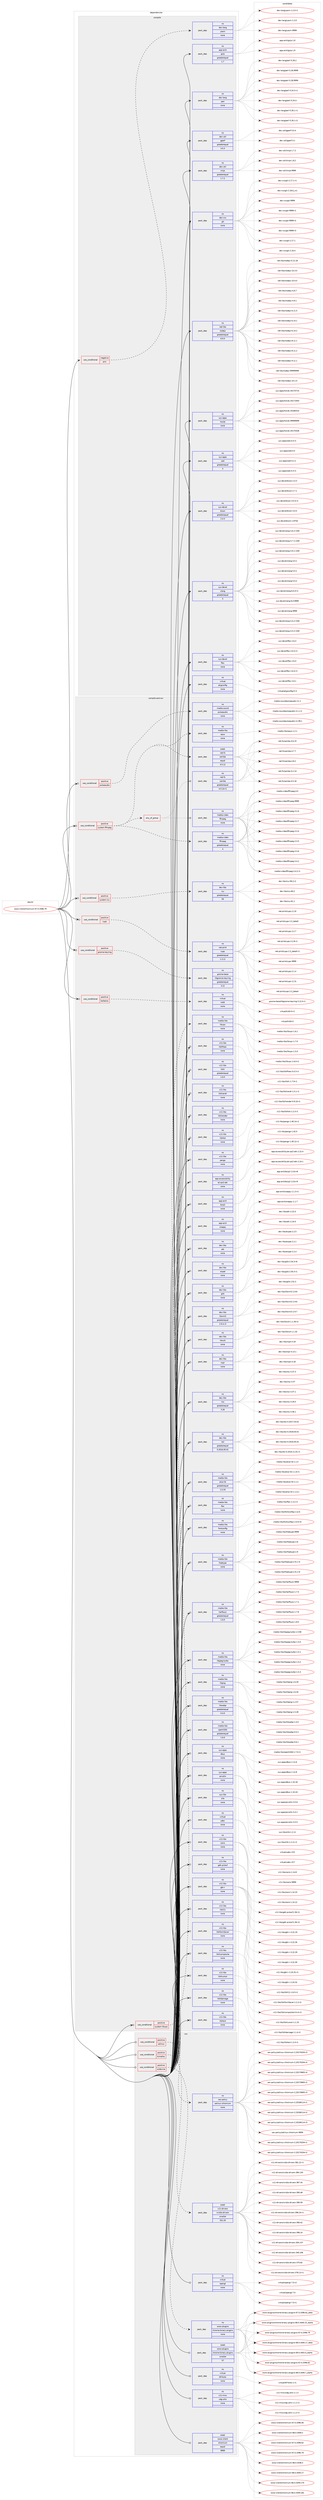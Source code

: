 digraph prolog {

# *************
# Graph options
# *************

newrank=true;
concentrate=true;
compound=true;
graph [rankdir=LR,fontname=Helvetica,fontsize=10,ranksep=1.5];#, ranksep=2.5, nodesep=0.2];
edge  [arrowhead=vee];
node  [fontname=Helvetica,fontsize=10];

# **********
# The ebuild
# **********

subgraph cluster_leftcol {
color=gray;
rank=same;
label=<<i>ebuild</i>>;
id [label="www-client/chromium-67.0.3396.79", color=red, width=4, href="../www-client/chromium-67.0.3396.79.svg"];
}

# ****************
# The dependencies
# ****************

subgraph cluster_midcol {
color=gray;
label=<<i>dependencies</i>>;
subgraph cluster_compile {
fillcolor="#eeeeee";
style=filled;
label=<<i>compile</i>>;
subgraph cond382 {
dependency2447 [label=<<TABLE BORDER="0" CELLBORDER="1" CELLSPACING="0" CELLPADDING="4"><TR><TD ROWSPAN="3" CELLPADDING="10">use_conditional</TD></TR><TR><TD>negative</TD></TR><TR><TD>arm</TD></TR></TABLE>>, shape=none, color=red];
subgraph pack2017 {
dependency2448 [label=<<TABLE BORDER="0" CELLBORDER="1" CELLSPACING="0" CELLPADDING="4" WIDTH="220"><TR><TD ROWSPAN="6" CELLPADDING="30">pack_dep</TD></TR><TR><TD WIDTH="110">no</TD></TR><TR><TD>dev-lang</TD></TR><TR><TD>yasm</TD></TR><TR><TD>none</TD></TR><TR><TD></TD></TR></TABLE>>, shape=none, color=blue];
}
dependency2447:e -> dependency2448:w [weight=20,style="dashed",arrowhead="vee"];
}
id:e -> dependency2447:w [weight=20,style="solid",arrowhead="vee"];
subgraph pack2018 {
dependency2449 [label=<<TABLE BORDER="0" CELLBORDER="1" CELLSPACING="0" CELLPADDING="4" WIDTH="220"><TR><TD ROWSPAN="6" CELLPADDING="30">pack_dep</TD></TR><TR><TD WIDTH="110">no</TD></TR><TR><TD>app-arch</TD></TR><TR><TD>gzip</TD></TR><TR><TD>greaterequal</TD></TR><TR><TD>1.7</TD></TR></TABLE>>, shape=none, color=blue];
}
id:e -> dependency2449:w [weight=20,style="solid",arrowhead="vee"];
subgraph pack2019 {
dependency2450 [label=<<TABLE BORDER="0" CELLBORDER="1" CELLSPACING="0" CELLPADDING="4" WIDTH="220"><TR><TD ROWSPAN="6" CELLPADDING="30">pack_dep</TD></TR><TR><TD WIDTH="110">no</TD></TR><TR><TD>dev-lang</TD></TR><TR><TD>perl</TD></TR><TR><TD>none</TD></TR><TR><TD></TD></TR></TABLE>>, shape=none, color=blue];
}
id:e -> dependency2450:w [weight=20,style="solid",arrowhead="vee"];
subgraph pack2020 {
dependency2451 [label=<<TABLE BORDER="0" CELLBORDER="1" CELLSPACING="0" CELLPADDING="4" WIDTH="220"><TR><TD ROWSPAN="6" CELLPADDING="30">pack_dep</TD></TR><TR><TD WIDTH="110">no</TD></TR><TR><TD>dev-util</TD></TR><TR><TD>gperf</TD></TR><TR><TD>greaterequal</TD></TR><TR><TD>3.0.3</TD></TR></TABLE>>, shape=none, color=blue];
}
id:e -> dependency2451:w [weight=20,style="solid",arrowhead="vee"];
subgraph pack2021 {
dependency2452 [label=<<TABLE BORDER="0" CELLBORDER="1" CELLSPACING="0" CELLPADDING="4" WIDTH="220"><TR><TD ROWSPAN="6" CELLPADDING="30">pack_dep</TD></TR><TR><TD WIDTH="110">no</TD></TR><TR><TD>dev-util</TD></TR><TR><TD>ninja</TD></TR><TR><TD>greaterequal</TD></TR><TR><TD>1.7.2</TD></TR></TABLE>>, shape=none, color=blue];
}
id:e -> dependency2452:w [weight=20,style="solid",arrowhead="vee"];
subgraph pack2022 {
dependency2453 [label=<<TABLE BORDER="0" CELLBORDER="1" CELLSPACING="0" CELLPADDING="4" WIDTH="220"><TR><TD ROWSPAN="6" CELLPADDING="30">pack_dep</TD></TR><TR><TD WIDTH="110">no</TD></TR><TR><TD>dev-vcs</TD></TR><TR><TD>git</TD></TR><TR><TD>none</TD></TR><TR><TD></TD></TR></TABLE>>, shape=none, color=blue];
}
id:e -> dependency2453:w [weight=20,style="solid",arrowhead="vee"];
subgraph pack2023 {
dependency2454 [label=<<TABLE BORDER="0" CELLBORDER="1" CELLSPACING="0" CELLPADDING="4" WIDTH="220"><TR><TD ROWSPAN="6" CELLPADDING="30">pack_dep</TD></TR><TR><TD WIDTH="110">no</TD></TR><TR><TD>net-libs</TD></TR><TR><TD>nodejs</TD></TR><TR><TD>greaterequal</TD></TR><TR><TD>6.9.4</TD></TR></TABLE>>, shape=none, color=blue];
}
id:e -> dependency2454:w [weight=20,style="solid",arrowhead="vee"];
subgraph pack2024 {
dependency2455 [label=<<TABLE BORDER="0" CELLBORDER="1" CELLSPACING="0" CELLPADDING="4" WIDTH="220"><TR><TD ROWSPAN="6" CELLPADDING="30">pack_dep</TD></TR><TR><TD WIDTH="110">no</TD></TR><TR><TD>sys-apps</TD></TR><TR><TD>hwids</TD></TR><TR><TD>none</TD></TR><TR><TD></TD></TR></TABLE>>, shape=none, color=blue];
}
id:e -> dependency2455:w [weight=20,style="solid",arrowhead="vee"];
subgraph pack2025 {
dependency2456 [label=<<TABLE BORDER="0" CELLBORDER="1" CELLSPACING="0" CELLPADDING="4" WIDTH="220"><TR><TD ROWSPAN="6" CELLPADDING="30">pack_dep</TD></TR><TR><TD WIDTH="110">no</TD></TR><TR><TD>sys-apps</TD></TR><TR><TD>sed</TD></TR><TR><TD>greaterequal</TD></TR><TR><TD>4</TD></TR></TABLE>>, shape=none, color=blue];
}
id:e -> dependency2456:w [weight=20,style="solid",arrowhead="vee"];
subgraph pack2026 {
dependency2457 [label=<<TABLE BORDER="0" CELLBORDER="1" CELLSPACING="0" CELLPADDING="4" WIDTH="220"><TR><TD ROWSPAN="6" CELLPADDING="30">pack_dep</TD></TR><TR><TD WIDTH="110">no</TD></TR><TR><TD>sys-devel</TD></TR><TR><TD>bison</TD></TR><TR><TD>greaterequal</TD></TR><TR><TD>2.4.3</TD></TR></TABLE>>, shape=none, color=blue];
}
id:e -> dependency2457:w [weight=20,style="solid",arrowhead="vee"];
subgraph pack2027 {
dependency2458 [label=<<TABLE BORDER="0" CELLBORDER="1" CELLSPACING="0" CELLPADDING="4" WIDTH="220"><TR><TD ROWSPAN="6" CELLPADDING="30">pack_dep</TD></TR><TR><TD WIDTH="110">no</TD></TR><TR><TD>sys-devel</TD></TR><TR><TD>clang</TD></TR><TR><TD>greaterequal</TD></TR><TR><TD>5</TD></TR></TABLE>>, shape=none, color=blue];
}
id:e -> dependency2458:w [weight=20,style="solid",arrowhead="vee"];
subgraph pack2028 {
dependency2459 [label=<<TABLE BORDER="0" CELLBORDER="1" CELLSPACING="0" CELLPADDING="4" WIDTH="220"><TR><TD ROWSPAN="6" CELLPADDING="30">pack_dep</TD></TR><TR><TD WIDTH="110">no</TD></TR><TR><TD>sys-devel</TD></TR><TR><TD>flex</TD></TR><TR><TD>none</TD></TR><TR><TD></TD></TR></TABLE>>, shape=none, color=blue];
}
id:e -> dependency2459:w [weight=20,style="solid",arrowhead="vee"];
subgraph pack2029 {
dependency2460 [label=<<TABLE BORDER="0" CELLBORDER="1" CELLSPACING="0" CELLPADDING="4" WIDTH="220"><TR><TD ROWSPAN="6" CELLPADDING="30">pack_dep</TD></TR><TR><TD WIDTH="110">no</TD></TR><TR><TD>virtual</TD></TR><TR><TD>pkgconfig</TD></TR><TR><TD>none</TD></TR><TR><TD></TD></TR></TABLE>>, shape=none, color=blue];
}
id:e -> dependency2460:w [weight=20,style="solid",arrowhead="vee"];
}
subgraph cluster_compileandrun {
fillcolor="#eeeeee";
style=filled;
label=<<i>compile and run</i>>;
subgraph cond383 {
dependency2461 [label=<<TABLE BORDER="0" CELLBORDER="1" CELLSPACING="0" CELLPADDING="4"><TR><TD ROWSPAN="3" CELLPADDING="10">use_conditional</TD></TR><TR><TD>positive</TD></TR><TR><TD>cups</TD></TR></TABLE>>, shape=none, color=red];
subgraph pack2030 {
dependency2462 [label=<<TABLE BORDER="0" CELLBORDER="1" CELLSPACING="0" CELLPADDING="4" WIDTH="220"><TR><TD ROWSPAN="6" CELLPADDING="30">pack_dep</TD></TR><TR><TD WIDTH="110">no</TD></TR><TR><TD>net-print</TD></TR><TR><TD>cups</TD></TR><TR><TD>greaterequal</TD></TR><TR><TD>1.3.11</TD></TR></TABLE>>, shape=none, color=blue];
}
dependency2461:e -> dependency2462:w [weight=20,style="dashed",arrowhead="vee"];
}
id:e -> dependency2461:w [weight=20,style="solid",arrowhead="odotvee"];
subgraph cond384 {
dependency2463 [label=<<TABLE BORDER="0" CELLBORDER="1" CELLSPACING="0" CELLPADDING="4"><TR><TD ROWSPAN="3" CELLPADDING="10">use_conditional</TD></TR><TR><TD>positive</TD></TR><TR><TD>gnome-keyring</TD></TR></TABLE>>, shape=none, color=red];
subgraph pack2031 {
dependency2464 [label=<<TABLE BORDER="0" CELLBORDER="1" CELLSPACING="0" CELLPADDING="4" WIDTH="220"><TR><TD ROWSPAN="6" CELLPADDING="30">pack_dep</TD></TR><TR><TD WIDTH="110">no</TD></TR><TR><TD>gnome-base</TD></TR><TR><TD>libgnome-keyring</TD></TR><TR><TD>greaterequal</TD></TR><TR><TD>3.12</TD></TR></TABLE>>, shape=none, color=blue];
}
dependency2463:e -> dependency2464:w [weight=20,style="dashed",arrowhead="vee"];
}
id:e -> dependency2463:w [weight=20,style="solid",arrowhead="odotvee"];
subgraph cond385 {
dependency2465 [label=<<TABLE BORDER="0" CELLBORDER="1" CELLSPACING="0" CELLPADDING="4"><TR><TD ROWSPAN="3" CELLPADDING="10">use_conditional</TD></TR><TR><TD>positive</TD></TR><TR><TD>kerberos</TD></TR></TABLE>>, shape=none, color=red];
subgraph pack2032 {
dependency2466 [label=<<TABLE BORDER="0" CELLBORDER="1" CELLSPACING="0" CELLPADDING="4" WIDTH="220"><TR><TD ROWSPAN="6" CELLPADDING="30">pack_dep</TD></TR><TR><TD WIDTH="110">no</TD></TR><TR><TD>virtual</TD></TR><TR><TD>krb5</TD></TR><TR><TD>none</TD></TR><TR><TD></TD></TR></TABLE>>, shape=none, color=blue];
}
dependency2465:e -> dependency2466:w [weight=20,style="dashed",arrowhead="vee"];
}
id:e -> dependency2465:w [weight=20,style="solid",arrowhead="odotvee"];
subgraph cond386 {
dependency2467 [label=<<TABLE BORDER="0" CELLBORDER="1" CELLSPACING="0" CELLPADDING="4"><TR><TD ROWSPAN="3" CELLPADDING="10">use_conditional</TD></TR><TR><TD>positive</TD></TR><TR><TD>pulseaudio</TD></TR></TABLE>>, shape=none, color=red];
subgraph pack2033 {
dependency2468 [label=<<TABLE BORDER="0" CELLBORDER="1" CELLSPACING="0" CELLPADDING="4" WIDTH="220"><TR><TD ROWSPAN="6" CELLPADDING="30">pack_dep</TD></TR><TR><TD WIDTH="110">no</TD></TR><TR><TD>media-sound</TD></TR><TR><TD>pulseaudio</TD></TR><TR><TD>none</TD></TR><TR><TD></TD></TR></TABLE>>, shape=none, color=blue];
}
dependency2467:e -> dependency2468:w [weight=20,style="dashed",arrowhead="vee"];
}
id:e -> dependency2467:w [weight=20,style="solid",arrowhead="odotvee"];
subgraph cond387 {
dependency2469 [label=<<TABLE BORDER="0" CELLBORDER="1" CELLSPACING="0" CELLPADDING="4"><TR><TD ROWSPAN="3" CELLPADDING="10">use_conditional</TD></TR><TR><TD>positive</TD></TR><TR><TD>system-ffmpeg</TD></TR></TABLE>>, shape=none, color=red];
subgraph pack2034 {
dependency2470 [label=<<TABLE BORDER="0" CELLBORDER="1" CELLSPACING="0" CELLPADDING="4" WIDTH="220"><TR><TD ROWSPAN="6" CELLPADDING="30">pack_dep</TD></TR><TR><TD WIDTH="110">no</TD></TR><TR><TD>media-video</TD></TR><TR><TD>ffmpeg</TD></TR><TR><TD>greaterequal</TD></TR><TR><TD>4</TD></TR></TABLE>>, shape=none, color=blue];
}
dependency2469:e -> dependency2470:w [weight=20,style="dashed",arrowhead="vee"];
subgraph any50 {
dependency2471 [label=<<TABLE BORDER="0" CELLBORDER="1" CELLSPACING="0" CELLPADDING="4"><TR><TD CELLPADDING="10">any_of_group</TD></TR></TABLE>>, shape=none, color=red];subgraph pack2035 {
dependency2472 [label=<<TABLE BORDER="0" CELLBORDER="1" CELLSPACING="0" CELLPADDING="4" WIDTH="220"><TR><TD ROWSPAN="6" CELLPADDING="30">pack_dep</TD></TR><TR><TD WIDTH="110">no</TD></TR><TR><TD>media-video</TD></TR><TR><TD>ffmpeg</TD></TR><TR><TD>none</TD></TR><TR><TD></TD></TR></TABLE>>, shape=none, color=blue];
}
dependency2471:e -> dependency2472:w [weight=20,style="dotted",arrowhead="oinv"];
subgraph pack2036 {
dependency2473 [label=<<TABLE BORDER="0" CELLBORDER="1" CELLSPACING="0" CELLPADDING="4" WIDTH="220"><TR><TD ROWSPAN="6" CELLPADDING="30">pack_dep</TD></TR><TR><TD WIDTH="110">no</TD></TR><TR><TD>net-fs</TD></TR><TR><TD>samba</TD></TR><TR><TD>greaterequal</TD></TR><TR><TD>4.5.10-r1</TD></TR></TABLE>>, shape=none, color=blue];
}
dependency2471:e -> dependency2473:w [weight=20,style="dotted",arrowhead="oinv"];
}
dependency2469:e -> dependency2471:w [weight=20,style="dashed",arrowhead="vee"];
subgraph pack2037 {
dependency2474 [label=<<TABLE BORDER="0" CELLBORDER="1" CELLSPACING="0" CELLPADDING="4" WIDTH="220"><TR><TD ROWSPAN="6" CELLPADDING="30">pack_dep</TD></TR><TR><TD WIDTH="110">weak</TD></TR><TR><TD>net-fs</TD></TR><TR><TD>samba</TD></TR><TR><TD>equal</TD></TR><TR><TD>4.5.12</TD></TR></TABLE>>, shape=none, color=blue];
}
dependency2469:e -> dependency2474:w [weight=20,style="dashed",arrowhead="vee"];
subgraph pack2038 {
dependency2475 [label=<<TABLE BORDER="0" CELLBORDER="1" CELLSPACING="0" CELLPADDING="4" WIDTH="220"><TR><TD ROWSPAN="6" CELLPADDING="30">pack_dep</TD></TR><TR><TD WIDTH="110">no</TD></TR><TR><TD>media-libs</TD></TR><TR><TD>opus</TD></TR><TR><TD>none</TD></TR><TR><TD></TD></TR></TABLE>>, shape=none, color=blue];
}
dependency2469:e -> dependency2475:w [weight=20,style="dashed",arrowhead="vee"];
}
id:e -> dependency2469:w [weight=20,style="solid",arrowhead="odotvee"];
subgraph cond388 {
dependency2476 [label=<<TABLE BORDER="0" CELLBORDER="1" CELLSPACING="0" CELLPADDING="4"><TR><TD ROWSPAN="3" CELLPADDING="10">use_conditional</TD></TR><TR><TD>positive</TD></TR><TR><TD>system-icu</TD></TR></TABLE>>, shape=none, color=red];
subgraph pack2039 {
dependency2477 [label=<<TABLE BORDER="0" CELLBORDER="1" CELLSPACING="0" CELLPADDING="4" WIDTH="220"><TR><TD ROWSPAN="6" CELLPADDING="30">pack_dep</TD></TR><TR><TD WIDTH="110">no</TD></TR><TR><TD>dev-libs</TD></TR><TR><TD>icu</TD></TR><TR><TD>greaterequal</TD></TR><TR><TD>59</TD></TR></TABLE>>, shape=none, color=blue];
}
dependency2476:e -> dependency2477:w [weight=20,style="dashed",arrowhead="vee"];
}
id:e -> dependency2476:w [weight=20,style="solid",arrowhead="odotvee"];
subgraph cond389 {
dependency2478 [label=<<TABLE BORDER="0" CELLBORDER="1" CELLSPACING="0" CELLPADDING="4"><TR><TD ROWSPAN="3" CELLPADDING="10">use_conditional</TD></TR><TR><TD>positive</TD></TR><TR><TD>system-libvpx</TD></TR></TABLE>>, shape=none, color=red];
subgraph pack2040 {
dependency2479 [label=<<TABLE BORDER="0" CELLBORDER="1" CELLSPACING="0" CELLPADDING="4" WIDTH="220"><TR><TD ROWSPAN="6" CELLPADDING="30">pack_dep</TD></TR><TR><TD WIDTH="110">no</TD></TR><TR><TD>media-libs</TD></TR><TR><TD>libvpx</TD></TR><TR><TD>none</TD></TR><TR><TD></TD></TR></TABLE>>, shape=none, color=blue];
}
dependency2478:e -> dependency2479:w [weight=20,style="dashed",arrowhead="vee"];
}
id:e -> dependency2478:w [weight=20,style="solid",arrowhead="odotvee"];
subgraph pack2041 {
dependency2480 [label=<<TABLE BORDER="0" CELLBORDER="1" CELLSPACING="0" CELLPADDING="4" WIDTH="220"><TR><TD ROWSPAN="6" CELLPADDING="30">pack_dep</TD></TR><TR><TD WIDTH="110">no</TD></TR><TR><TD>app-accessibility</TD></TR><TR><TD>at-spi2-atk</TD></TR><TR><TD>none</TD></TR><TR><TD></TD></TR></TABLE>>, shape=none, color=blue];
}
id:e -> dependency2480:w [weight=20,style="solid",arrowhead="odotvee"];
subgraph pack2042 {
dependency2481 [label=<<TABLE BORDER="0" CELLBORDER="1" CELLSPACING="0" CELLPADDING="4" WIDTH="220"><TR><TD ROWSPAN="6" CELLPADDING="30">pack_dep</TD></TR><TR><TD WIDTH="110">no</TD></TR><TR><TD>app-arch</TD></TR><TR><TD>bzip2</TD></TR><TR><TD>none</TD></TR><TR><TD></TD></TR></TABLE>>, shape=none, color=blue];
}
id:e -> dependency2481:w [weight=20,style="solid",arrowhead="odotvee"];
subgraph pack2043 {
dependency2482 [label=<<TABLE BORDER="0" CELLBORDER="1" CELLSPACING="0" CELLPADDING="4" WIDTH="220"><TR><TD ROWSPAN="6" CELLPADDING="30">pack_dep</TD></TR><TR><TD WIDTH="110">no</TD></TR><TR><TD>app-arch</TD></TR><TR><TD>snappy</TD></TR><TR><TD>none</TD></TR><TR><TD></TD></TR></TABLE>>, shape=none, color=blue];
}
id:e -> dependency2482:w [weight=20,style="solid",arrowhead="odotvee"];
subgraph pack2044 {
dependency2483 [label=<<TABLE BORDER="0" CELLBORDER="1" CELLSPACING="0" CELLPADDING="4" WIDTH="220"><TR><TD ROWSPAN="6" CELLPADDING="30">pack_dep</TD></TR><TR><TD WIDTH="110">no</TD></TR><TR><TD>dev-libs</TD></TR><TR><TD>atk</TD></TR><TR><TD>none</TD></TR><TR><TD></TD></TR></TABLE>>, shape=none, color=blue];
}
id:e -> dependency2483:w [weight=20,style="solid",arrowhead="odotvee"];
subgraph pack2045 {
dependency2484 [label=<<TABLE BORDER="0" CELLBORDER="1" CELLSPACING="0" CELLPADDING="4" WIDTH="220"><TR><TD ROWSPAN="6" CELLPADDING="30">pack_dep</TD></TR><TR><TD WIDTH="110">no</TD></TR><TR><TD>dev-libs</TD></TR><TR><TD>expat</TD></TR><TR><TD>none</TD></TR><TR><TD></TD></TR></TABLE>>, shape=none, color=blue];
}
id:e -> dependency2484:w [weight=20,style="solid",arrowhead="odotvee"];
subgraph pack2046 {
dependency2485 [label=<<TABLE BORDER="0" CELLBORDER="1" CELLSPACING="0" CELLPADDING="4" WIDTH="220"><TR><TD ROWSPAN="6" CELLPADDING="30">pack_dep</TD></TR><TR><TD WIDTH="110">no</TD></TR><TR><TD>dev-libs</TD></TR><TR><TD>glib</TD></TR><TR><TD>none</TD></TR><TR><TD></TD></TR></TABLE>>, shape=none, color=blue];
}
id:e -> dependency2485:w [weight=20,style="solid",arrowhead="odotvee"];
subgraph pack2047 {
dependency2486 [label=<<TABLE BORDER="0" CELLBORDER="1" CELLSPACING="0" CELLPADDING="4" WIDTH="220"><TR><TD ROWSPAN="6" CELLPADDING="30">pack_dep</TD></TR><TR><TD WIDTH="110">no</TD></TR><TR><TD>dev-libs</TD></TR><TR><TD>libxml2</TD></TR><TR><TD>greaterequal</TD></TR><TR><TD>2.9.4-r3</TD></TR></TABLE>>, shape=none, color=blue];
}
id:e -> dependency2486:w [weight=20,style="solid",arrowhead="odotvee"];
subgraph pack2048 {
dependency2487 [label=<<TABLE BORDER="0" CELLBORDER="1" CELLSPACING="0" CELLPADDING="4" WIDTH="220"><TR><TD ROWSPAN="6" CELLPADDING="30">pack_dep</TD></TR><TR><TD WIDTH="110">no</TD></TR><TR><TD>dev-libs</TD></TR><TR><TD>libxslt</TD></TR><TR><TD>none</TD></TR><TR><TD></TD></TR></TABLE>>, shape=none, color=blue];
}
id:e -> dependency2487:w [weight=20,style="solid",arrowhead="odotvee"];
subgraph pack2049 {
dependency2488 [label=<<TABLE BORDER="0" CELLBORDER="1" CELLSPACING="0" CELLPADDING="4" WIDTH="220"><TR><TD ROWSPAN="6" CELLPADDING="30">pack_dep</TD></TR><TR><TD WIDTH="110">no</TD></TR><TR><TD>dev-libs</TD></TR><TR><TD>nspr</TD></TR><TR><TD>none</TD></TR><TR><TD></TD></TR></TABLE>>, shape=none, color=blue];
}
id:e -> dependency2488:w [weight=20,style="solid",arrowhead="odotvee"];
subgraph pack2050 {
dependency2489 [label=<<TABLE BORDER="0" CELLBORDER="1" CELLSPACING="0" CELLPADDING="4" WIDTH="220"><TR><TD ROWSPAN="6" CELLPADDING="30">pack_dep</TD></TR><TR><TD WIDTH="110">no</TD></TR><TR><TD>dev-libs</TD></TR><TR><TD>nss</TD></TR><TR><TD>greaterequal</TD></TR><TR><TD>3.26</TD></TR></TABLE>>, shape=none, color=blue];
}
id:e -> dependency2489:w [weight=20,style="solid",arrowhead="odotvee"];
subgraph pack2051 {
dependency2490 [label=<<TABLE BORDER="0" CELLBORDER="1" CELLSPACING="0" CELLPADDING="4" WIDTH="220"><TR><TD ROWSPAN="6" CELLPADDING="30">pack_dep</TD></TR><TR><TD WIDTH="110">no</TD></TR><TR><TD>dev-libs</TD></TR><TR><TD>re2</TD></TR><TR><TD>greaterequal</TD></TR><TR><TD>0.2016.05.01</TD></TR></TABLE>>, shape=none, color=blue];
}
id:e -> dependency2490:w [weight=20,style="solid",arrowhead="odotvee"];
subgraph pack2052 {
dependency2491 [label=<<TABLE BORDER="0" CELLBORDER="1" CELLSPACING="0" CELLPADDING="4" WIDTH="220"><TR><TD ROWSPAN="6" CELLPADDING="30">pack_dep</TD></TR><TR><TD WIDTH="110">no</TD></TR><TR><TD>media-libs</TD></TR><TR><TD>alsa-lib</TD></TR><TR><TD>greaterequal</TD></TR><TR><TD>1.0.19</TD></TR></TABLE>>, shape=none, color=blue];
}
id:e -> dependency2491:w [weight=20,style="solid",arrowhead="odotvee"];
subgraph pack2053 {
dependency2492 [label=<<TABLE BORDER="0" CELLBORDER="1" CELLSPACING="0" CELLPADDING="4" WIDTH="220"><TR><TD ROWSPAN="6" CELLPADDING="30">pack_dep</TD></TR><TR><TD WIDTH="110">no</TD></TR><TR><TD>media-libs</TD></TR><TR><TD>flac</TD></TR><TR><TD>none</TD></TR><TR><TD></TD></TR></TABLE>>, shape=none, color=blue];
}
id:e -> dependency2492:w [weight=20,style="solid",arrowhead="odotvee"];
subgraph pack2054 {
dependency2493 [label=<<TABLE BORDER="0" CELLBORDER="1" CELLSPACING="0" CELLPADDING="4" WIDTH="220"><TR><TD ROWSPAN="6" CELLPADDING="30">pack_dep</TD></TR><TR><TD WIDTH="110">no</TD></TR><TR><TD>media-libs</TD></TR><TR><TD>fontconfig</TD></TR><TR><TD>none</TD></TR><TR><TD></TD></TR></TABLE>>, shape=none, color=blue];
}
id:e -> dependency2493:w [weight=20,style="solid",arrowhead="odotvee"];
subgraph pack2055 {
dependency2494 [label=<<TABLE BORDER="0" CELLBORDER="1" CELLSPACING="0" CELLPADDING="4" WIDTH="220"><TR><TD ROWSPAN="6" CELLPADDING="30">pack_dep</TD></TR><TR><TD WIDTH="110">no</TD></TR><TR><TD>media-libs</TD></TR><TR><TD>freetype</TD></TR><TR><TD>none</TD></TR><TR><TD></TD></TR></TABLE>>, shape=none, color=blue];
}
id:e -> dependency2494:w [weight=20,style="solid",arrowhead="odotvee"];
subgraph pack2056 {
dependency2495 [label=<<TABLE BORDER="0" CELLBORDER="1" CELLSPACING="0" CELLPADDING="4" WIDTH="220"><TR><TD ROWSPAN="6" CELLPADDING="30">pack_dep</TD></TR><TR><TD WIDTH="110">no</TD></TR><TR><TD>media-libs</TD></TR><TR><TD>harfbuzz</TD></TR><TR><TD>greaterequal</TD></TR><TR><TD>1.6.0</TD></TR></TABLE>>, shape=none, color=blue];
}
id:e -> dependency2495:w [weight=20,style="solid",arrowhead="odotvee"];
subgraph pack2057 {
dependency2496 [label=<<TABLE BORDER="0" CELLBORDER="1" CELLSPACING="0" CELLPADDING="4" WIDTH="220"><TR><TD ROWSPAN="6" CELLPADDING="30">pack_dep</TD></TR><TR><TD WIDTH="110">no</TD></TR><TR><TD>media-libs</TD></TR><TR><TD>libjpeg-turbo</TD></TR><TR><TD>none</TD></TR><TR><TD></TD></TR></TABLE>>, shape=none, color=blue];
}
id:e -> dependency2496:w [weight=20,style="solid",arrowhead="odotvee"];
subgraph pack2058 {
dependency2497 [label=<<TABLE BORDER="0" CELLBORDER="1" CELLSPACING="0" CELLPADDING="4" WIDTH="220"><TR><TD ROWSPAN="6" CELLPADDING="30">pack_dep</TD></TR><TR><TD WIDTH="110">no</TD></TR><TR><TD>media-libs</TD></TR><TR><TD>libpng</TD></TR><TR><TD>none</TD></TR><TR><TD></TD></TR></TABLE>>, shape=none, color=blue];
}
id:e -> dependency2497:w [weight=20,style="solid",arrowhead="odotvee"];
subgraph pack2059 {
dependency2498 [label=<<TABLE BORDER="0" CELLBORDER="1" CELLSPACING="0" CELLPADDING="4" WIDTH="220"><TR><TD ROWSPAN="6" CELLPADDING="30">pack_dep</TD></TR><TR><TD WIDTH="110">no</TD></TR><TR><TD>media-libs</TD></TR><TR><TD>libwebp</TD></TR><TR><TD>greaterequal</TD></TR><TR><TD>0.4.0</TD></TR></TABLE>>, shape=none, color=blue];
}
id:e -> dependency2498:w [weight=20,style="solid",arrowhead="odotvee"];
subgraph pack2060 {
dependency2499 [label=<<TABLE BORDER="0" CELLBORDER="1" CELLSPACING="0" CELLPADDING="4" WIDTH="220"><TR><TD ROWSPAN="6" CELLPADDING="30">pack_dep</TD></TR><TR><TD WIDTH="110">no</TD></TR><TR><TD>media-libs</TD></TR><TR><TD>openh264</TD></TR><TR><TD>greaterequal</TD></TR><TR><TD>1.6.0</TD></TR></TABLE>>, shape=none, color=blue];
}
id:e -> dependency2499:w [weight=20,style="solid",arrowhead="odotvee"];
subgraph pack2061 {
dependency2500 [label=<<TABLE BORDER="0" CELLBORDER="1" CELLSPACING="0" CELLPADDING="4" WIDTH="220"><TR><TD ROWSPAN="6" CELLPADDING="30">pack_dep</TD></TR><TR><TD WIDTH="110">no</TD></TR><TR><TD>sys-apps</TD></TR><TR><TD>dbus</TD></TR><TR><TD>none</TD></TR><TR><TD></TD></TR></TABLE>>, shape=none, color=blue];
}
id:e -> dependency2500:w [weight=20,style="solid",arrowhead="odotvee"];
subgraph pack2062 {
dependency2501 [label=<<TABLE BORDER="0" CELLBORDER="1" CELLSPACING="0" CELLPADDING="4" WIDTH="220"><TR><TD ROWSPAN="6" CELLPADDING="30">pack_dep</TD></TR><TR><TD WIDTH="110">no</TD></TR><TR><TD>sys-apps</TD></TR><TR><TD>pciutils</TD></TR><TR><TD>none</TD></TR><TR><TD></TD></TR></TABLE>>, shape=none, color=blue];
}
id:e -> dependency2501:w [weight=20,style="solid",arrowhead="odotvee"];
subgraph pack2063 {
dependency2502 [label=<<TABLE BORDER="0" CELLBORDER="1" CELLSPACING="0" CELLPADDING="4" WIDTH="220"><TR><TD ROWSPAN="6" CELLPADDING="30">pack_dep</TD></TR><TR><TD WIDTH="110">no</TD></TR><TR><TD>sys-libs</TD></TR><TR><TD>zlib</TD></TR><TR><TD>none</TD></TR><TR><TD></TD></TR></TABLE>>, shape=none, color=blue];
}
id:e -> dependency2502:w [weight=20,style="solid",arrowhead="odotvee"];
subgraph pack2064 {
dependency2503 [label=<<TABLE BORDER="0" CELLBORDER="1" CELLSPACING="0" CELLPADDING="4" WIDTH="220"><TR><TD ROWSPAN="6" CELLPADDING="30">pack_dep</TD></TR><TR><TD WIDTH="110">no</TD></TR><TR><TD>virtual</TD></TR><TR><TD>udev</TD></TR><TR><TD>none</TD></TR><TR><TD></TD></TR></TABLE>>, shape=none, color=blue];
}
id:e -> dependency2503:w [weight=20,style="solid",arrowhead="odotvee"];
subgraph pack2065 {
dependency2504 [label=<<TABLE BORDER="0" CELLBORDER="1" CELLSPACING="0" CELLPADDING="4" WIDTH="220"><TR><TD ROWSPAN="6" CELLPADDING="30">pack_dep</TD></TR><TR><TD WIDTH="110">no</TD></TR><TR><TD>x11-libs</TD></TR><TR><TD>cairo</TD></TR><TR><TD>none</TD></TR><TR><TD></TD></TR></TABLE>>, shape=none, color=blue];
}
id:e -> dependency2504:w [weight=20,style="solid",arrowhead="odotvee"];
subgraph pack2066 {
dependency2505 [label=<<TABLE BORDER="0" CELLBORDER="1" CELLSPACING="0" CELLPADDING="4" WIDTH="220"><TR><TD ROWSPAN="6" CELLPADDING="30">pack_dep</TD></TR><TR><TD WIDTH="110">no</TD></TR><TR><TD>x11-libs</TD></TR><TR><TD>gdk-pixbuf</TD></TR><TR><TD>none</TD></TR><TR><TD></TD></TR></TABLE>>, shape=none, color=blue];
}
id:e -> dependency2505:w [weight=20,style="solid",arrowhead="odotvee"];
subgraph pack2067 {
dependency2506 [label=<<TABLE BORDER="0" CELLBORDER="1" CELLSPACING="0" CELLPADDING="4" WIDTH="220"><TR><TD ROWSPAN="6" CELLPADDING="30">pack_dep</TD></TR><TR><TD WIDTH="110">no</TD></TR><TR><TD>x11-libs</TD></TR><TR><TD>gtk+</TD></TR><TR><TD>none</TD></TR><TR><TD></TD></TR></TABLE>>, shape=none, color=blue];
}
id:e -> dependency2506:w [weight=20,style="solid",arrowhead="odotvee"];
subgraph pack2068 {
dependency2507 [label=<<TABLE BORDER="0" CELLBORDER="1" CELLSPACING="0" CELLPADDING="4" WIDTH="220"><TR><TD ROWSPAN="6" CELLPADDING="30">pack_dep</TD></TR><TR><TD WIDTH="110">no</TD></TR><TR><TD>x11-libs</TD></TR><TR><TD>libX11</TD></TR><TR><TD>none</TD></TR><TR><TD></TD></TR></TABLE>>, shape=none, color=blue];
}
id:e -> dependency2507:w [weight=20,style="solid",arrowhead="odotvee"];
subgraph pack2069 {
dependency2508 [label=<<TABLE BORDER="0" CELLBORDER="1" CELLSPACING="0" CELLPADDING="4" WIDTH="220"><TR><TD ROWSPAN="6" CELLPADDING="30">pack_dep</TD></TR><TR><TD WIDTH="110">no</TD></TR><TR><TD>x11-libs</TD></TR><TR><TD>libXScrnSaver</TD></TR><TR><TD>none</TD></TR><TR><TD></TD></TR></TABLE>>, shape=none, color=blue];
}
id:e -> dependency2508:w [weight=20,style="solid",arrowhead="odotvee"];
subgraph pack2070 {
dependency2509 [label=<<TABLE BORDER="0" CELLBORDER="1" CELLSPACING="0" CELLPADDING="4" WIDTH="220"><TR><TD ROWSPAN="6" CELLPADDING="30">pack_dep</TD></TR><TR><TD WIDTH="110">no</TD></TR><TR><TD>x11-libs</TD></TR><TR><TD>libXcomposite</TD></TR><TR><TD>none</TD></TR><TR><TD></TD></TR></TABLE>>, shape=none, color=blue];
}
id:e -> dependency2509:w [weight=20,style="solid",arrowhead="odotvee"];
subgraph pack2071 {
dependency2510 [label=<<TABLE BORDER="0" CELLBORDER="1" CELLSPACING="0" CELLPADDING="4" WIDTH="220"><TR><TD ROWSPAN="6" CELLPADDING="30">pack_dep</TD></TR><TR><TD WIDTH="110">no</TD></TR><TR><TD>x11-libs</TD></TR><TR><TD>libXcursor</TD></TR><TR><TD>none</TD></TR><TR><TD></TD></TR></TABLE>>, shape=none, color=blue];
}
id:e -> dependency2510:w [weight=20,style="solid",arrowhead="odotvee"];
subgraph pack2072 {
dependency2511 [label=<<TABLE BORDER="0" CELLBORDER="1" CELLSPACING="0" CELLPADDING="4" WIDTH="220"><TR><TD ROWSPAN="6" CELLPADDING="30">pack_dep</TD></TR><TR><TD WIDTH="110">no</TD></TR><TR><TD>x11-libs</TD></TR><TR><TD>libXdamage</TD></TR><TR><TD>none</TD></TR><TR><TD></TD></TR></TABLE>>, shape=none, color=blue];
}
id:e -> dependency2511:w [weight=20,style="solid",arrowhead="odotvee"];
subgraph pack2073 {
dependency2512 [label=<<TABLE BORDER="0" CELLBORDER="1" CELLSPACING="0" CELLPADDING="4" WIDTH="220"><TR><TD ROWSPAN="6" CELLPADDING="30">pack_dep</TD></TR><TR><TD WIDTH="110">no</TD></TR><TR><TD>x11-libs</TD></TR><TR><TD>libXext</TD></TR><TR><TD>none</TD></TR><TR><TD></TD></TR></TABLE>>, shape=none, color=blue];
}
id:e -> dependency2512:w [weight=20,style="solid",arrowhead="odotvee"];
subgraph pack2074 {
dependency2513 [label=<<TABLE BORDER="0" CELLBORDER="1" CELLSPACING="0" CELLPADDING="4" WIDTH="220"><TR><TD ROWSPAN="6" CELLPADDING="30">pack_dep</TD></TR><TR><TD WIDTH="110">no</TD></TR><TR><TD>x11-libs</TD></TR><TR><TD>libXfixes</TD></TR><TR><TD>none</TD></TR><TR><TD></TD></TR></TABLE>>, shape=none, color=blue];
}
id:e -> dependency2513:w [weight=20,style="solid",arrowhead="odotvee"];
subgraph pack2075 {
dependency2514 [label=<<TABLE BORDER="0" CELLBORDER="1" CELLSPACING="0" CELLPADDING="4" WIDTH="220"><TR><TD ROWSPAN="6" CELLPADDING="30">pack_dep</TD></TR><TR><TD WIDTH="110">no</TD></TR><TR><TD>x11-libs</TD></TR><TR><TD>libXi</TD></TR><TR><TD>greaterequal</TD></TR><TR><TD>1.6.0</TD></TR></TABLE>>, shape=none, color=blue];
}
id:e -> dependency2514:w [weight=20,style="solid",arrowhead="odotvee"];
subgraph pack2076 {
dependency2515 [label=<<TABLE BORDER="0" CELLBORDER="1" CELLSPACING="0" CELLPADDING="4" WIDTH="220"><TR><TD ROWSPAN="6" CELLPADDING="30">pack_dep</TD></TR><TR><TD WIDTH="110">no</TD></TR><TR><TD>x11-libs</TD></TR><TR><TD>libXrandr</TD></TR><TR><TD>none</TD></TR><TR><TD></TD></TR></TABLE>>, shape=none, color=blue];
}
id:e -> dependency2515:w [weight=20,style="solid",arrowhead="odotvee"];
subgraph pack2077 {
dependency2516 [label=<<TABLE BORDER="0" CELLBORDER="1" CELLSPACING="0" CELLPADDING="4" WIDTH="220"><TR><TD ROWSPAN="6" CELLPADDING="30">pack_dep</TD></TR><TR><TD WIDTH="110">no</TD></TR><TR><TD>x11-libs</TD></TR><TR><TD>libXrender</TD></TR><TR><TD>none</TD></TR><TR><TD></TD></TR></TABLE>>, shape=none, color=blue];
}
id:e -> dependency2516:w [weight=20,style="solid",arrowhead="odotvee"];
subgraph pack2078 {
dependency2517 [label=<<TABLE BORDER="0" CELLBORDER="1" CELLSPACING="0" CELLPADDING="4" WIDTH="220"><TR><TD ROWSPAN="6" CELLPADDING="30">pack_dep</TD></TR><TR><TD WIDTH="110">no</TD></TR><TR><TD>x11-libs</TD></TR><TR><TD>libXtst</TD></TR><TR><TD>none</TD></TR><TR><TD></TD></TR></TABLE>>, shape=none, color=blue];
}
id:e -> dependency2517:w [weight=20,style="solid",arrowhead="odotvee"];
subgraph pack2079 {
dependency2518 [label=<<TABLE BORDER="0" CELLBORDER="1" CELLSPACING="0" CELLPADDING="4" WIDTH="220"><TR><TD ROWSPAN="6" CELLPADDING="30">pack_dep</TD></TR><TR><TD WIDTH="110">no</TD></TR><TR><TD>x11-libs</TD></TR><TR><TD>pango</TD></TR><TR><TD>none</TD></TR><TR><TD></TD></TR></TABLE>>, shape=none, color=blue];
}
id:e -> dependency2518:w [weight=20,style="solid",arrowhead="odotvee"];
}
subgraph cluster_run {
fillcolor="#eeeeee";
style=filled;
label=<<i>run</i>>;
subgraph cond390 {
dependency2519 [label=<<TABLE BORDER="0" CELLBORDER="1" CELLSPACING="0" CELLPADDING="4"><TR><TD ROWSPAN="3" CELLPADDING="10">use_conditional</TD></TR><TR><TD>positive</TD></TR><TR><TD>selinux</TD></TR></TABLE>>, shape=none, color=red];
subgraph pack2080 {
dependency2520 [label=<<TABLE BORDER="0" CELLBORDER="1" CELLSPACING="0" CELLPADDING="4" WIDTH="220"><TR><TD ROWSPAN="6" CELLPADDING="30">pack_dep</TD></TR><TR><TD WIDTH="110">no</TD></TR><TR><TD>sec-policy</TD></TR><TR><TD>selinux-chromium</TD></TR><TR><TD>none</TD></TR><TR><TD></TD></TR></TABLE>>, shape=none, color=blue];
}
dependency2519:e -> dependency2520:w [weight=20,style="dashed",arrowhead="vee"];
}
id:e -> dependency2519:w [weight=20,style="solid",arrowhead="odot"];
subgraph cond391 {
dependency2521 [label=<<TABLE BORDER="0" CELLBORDER="1" CELLSPACING="0" CELLPADDING="4"><TR><TD ROWSPAN="3" CELLPADDING="10">use_conditional</TD></TR><TR><TD>positive</TD></TR><TR><TD>tcmalloc</TD></TR></TABLE>>, shape=none, color=red];
subgraph pack2081 {
dependency2522 [label=<<TABLE BORDER="0" CELLBORDER="1" CELLSPACING="0" CELLPADDING="4" WIDTH="220"><TR><TD ROWSPAN="6" CELLPADDING="30">pack_dep</TD></TR><TR><TD WIDTH="110">weak</TD></TR><TR><TD>x11-drivers</TD></TR><TR><TD>nvidia-drivers</TD></TR><TR><TD>smaller</TD></TR><TR><TD>331.20</TD></TR></TABLE>>, shape=none, color=blue];
}
dependency2521:e -> dependency2522:w [weight=20,style="dashed",arrowhead="vee"];
}
id:e -> dependency2521:w [weight=20,style="solid",arrowhead="odot"];
subgraph cond392 {
dependency2523 [label=<<TABLE BORDER="0" CELLBORDER="1" CELLSPACING="0" CELLPADDING="4"><TR><TD ROWSPAN="3" CELLPADDING="10">use_conditional</TD></TR><TR><TD>positive</TD></TR><TR><TD>widevine</TD></TR></TABLE>>, shape=none, color=red];
subgraph pack2082 {
dependency2524 [label=<<TABLE BORDER="0" CELLBORDER="1" CELLSPACING="0" CELLPADDING="4" WIDTH="220"><TR><TD ROWSPAN="6" CELLPADDING="30">pack_dep</TD></TR><TR><TD WIDTH="110">no</TD></TR><TR><TD>www-plugins</TD></TR><TR><TD>chrome-binary-plugins</TD></TR><TR><TD>none</TD></TR><TR><TD></TD></TR></TABLE>>, shape=none, color=blue];
}
dependency2523:e -> dependency2524:w [weight=20,style="dashed",arrowhead="vee"];
}
id:e -> dependency2523:w [weight=20,style="solid",arrowhead="odot"];
subgraph pack2083 {
dependency2525 [label=<<TABLE BORDER="0" CELLBORDER="1" CELLSPACING="0" CELLPADDING="4" WIDTH="220"><TR><TD ROWSPAN="6" CELLPADDING="30">pack_dep</TD></TR><TR><TD WIDTH="110">no</TD></TR><TR><TD>virtual</TD></TR><TR><TD>opengl</TD></TR><TR><TD>none</TD></TR><TR><TD></TD></TR></TABLE>>, shape=none, color=blue];
}
id:e -> dependency2525:w [weight=20,style="solid",arrowhead="odot"];
subgraph pack2084 {
dependency2526 [label=<<TABLE BORDER="0" CELLBORDER="1" CELLSPACING="0" CELLPADDING="4" WIDTH="220"><TR><TD ROWSPAN="6" CELLPADDING="30">pack_dep</TD></TR><TR><TD WIDTH="110">no</TD></TR><TR><TD>virtual</TD></TR><TR><TD>ttf-fonts</TD></TR><TR><TD>none</TD></TR><TR><TD></TD></TR></TABLE>>, shape=none, color=blue];
}
id:e -> dependency2526:w [weight=20,style="solid",arrowhead="odot"];
subgraph pack2085 {
dependency2527 [label=<<TABLE BORDER="0" CELLBORDER="1" CELLSPACING="0" CELLPADDING="4" WIDTH="220"><TR><TD ROWSPAN="6" CELLPADDING="30">pack_dep</TD></TR><TR><TD WIDTH="110">no</TD></TR><TR><TD>x11-misc</TD></TR><TR><TD>xdg-utils</TD></TR><TR><TD>none</TD></TR><TR><TD></TD></TR></TABLE>>, shape=none, color=blue];
}
id:e -> dependency2527:w [weight=20,style="solid",arrowhead="odot"];
subgraph pack2086 {
dependency2528 [label=<<TABLE BORDER="0" CELLBORDER="1" CELLSPACING="0" CELLPADDING="4" WIDTH="220"><TR><TD ROWSPAN="6" CELLPADDING="30">pack_dep</TD></TR><TR><TD WIDTH="110">weak</TD></TR><TR><TD>www-client</TD></TR><TR><TD>chromium</TD></TR><TR><TD>equal</TD></TR><TR><TD>9999</TD></TR></TABLE>>, shape=none, color=blue];
}
id:e -> dependency2528:w [weight=20,style="solid",arrowhead="odot"];
subgraph pack2087 {
dependency2529 [label=<<TABLE BORDER="0" CELLBORDER="1" CELLSPACING="0" CELLPADDING="4" WIDTH="220"><TR><TD ROWSPAN="6" CELLPADDING="30">pack_dep</TD></TR><TR><TD WIDTH="110">weak</TD></TR><TR><TD>www-plugins</TD></TR><TR><TD>chrome-binary-plugins</TD></TR><TR><TD>smaller</TD></TR><TR><TD>57</TD></TR></TABLE>>, shape=none, color=blue];
}
id:e -> dependency2529:w [weight=20,style="solid",arrowhead="odot"];
}
}

# **************
# The candidates
# **************

subgraph cluster_choices {
rank=same;
color=gray;
label=<<i>candidates</i>>;

subgraph choice2017 {
color=black;
nodesep=1;
choice100101118451089711010347121971151094549465046484511449 [label="dev-lang/yasm-1.2.0-r1", color=red, width=4,href="../dev-lang/yasm-1.2.0-r1.svg"];
choice10010111845108971101034712197115109454946514648 [label="dev-lang/yasm-1.3.0", color=red, width=4,href="../dev-lang/yasm-1.3.0.svg"];
choice100101118451089711010347121971151094557575757 [label="dev-lang/yasm-9999", color=red, width=4,href="../dev-lang/yasm-9999.svg"];
dependency2448:e -> choice100101118451089711010347121971151094549465046484511449:w [style=dotted,weight="100"];
dependency2448:e -> choice10010111845108971101034712197115109454946514648:w [style=dotted,weight="100"];
dependency2448:e -> choice100101118451089711010347121971151094557575757:w [style=dotted,weight="100"];
}
subgraph choice2018 {
color=black;
nodesep=1;
choice971121124597114991044710312210511245494656 [label="app-arch/gzip-1.8", color=red, width=4,href="../app-arch/gzip-1.8.svg"];
choice971121124597114991044710312210511245494657 [label="app-arch/gzip-1.9", color=red, width=4,href="../app-arch/gzip-1.9.svg"];
dependency2449:e -> choice971121124597114991044710312210511245494656:w [style=dotted,weight="100"];
dependency2449:e -> choice971121124597114991044710312210511245494657:w [style=dotted,weight="100"];
}
subgraph choice2019 {
color=black;
nodesep=1;
choice100101118451089711010347112101114108455346505246514511449 [label="dev-lang/perl-5.24.3-r1", color=red, width=4,href="../dev-lang/perl-5.24.3-r1.svg"];
choice10010111845108971101034711210111410845534650524652 [label="dev-lang/perl-5.24.4", color=red, width=4,href="../dev-lang/perl-5.24.4.svg"];
choice100101118451089711010347112101114108455346505446494511449 [label="dev-lang/perl-5.26.1-r1", color=red, width=4,href="../dev-lang/perl-5.26.1-r1.svg"];
choice100101118451089711010347112101114108455346505446494511450 [label="dev-lang/perl-5.26.1-r2", color=red, width=4,href="../dev-lang/perl-5.26.1-r2.svg"];
choice10010111845108971101034711210111410845534650544650 [label="dev-lang/perl-5.26.2", color=red, width=4,href="../dev-lang/perl-5.26.2.svg"];
choice10010111845108971101034711210111410845534650544657575757 [label="dev-lang/perl-5.26.9999", color=red, width=4,href="../dev-lang/perl-5.26.9999.svg"];
choice10010111845108971101034711210111410845534650564657575757 [label="dev-lang/perl-5.28.9999", color=red, width=4,href="../dev-lang/perl-5.28.9999.svg"];
dependency2450:e -> choice100101118451089711010347112101114108455346505246514511449:w [style=dotted,weight="100"];
dependency2450:e -> choice10010111845108971101034711210111410845534650524652:w [style=dotted,weight="100"];
dependency2450:e -> choice100101118451089711010347112101114108455346505446494511449:w [style=dotted,weight="100"];
dependency2450:e -> choice100101118451089711010347112101114108455346505446494511450:w [style=dotted,weight="100"];
dependency2450:e -> choice10010111845108971101034711210111410845534650544650:w [style=dotted,weight="100"];
dependency2450:e -> choice10010111845108971101034711210111410845534650544657575757:w [style=dotted,weight="100"];
dependency2450:e -> choice10010111845108971101034711210111410845534650564657575757:w [style=dotted,weight="100"];
}
subgraph choice2020 {
color=black;
nodesep=1;
choice1001011184511711610510847103112101114102455146484652 [label="dev-util/gperf-3.0.4", color=red, width=4,href="../dev-util/gperf-3.0.4.svg"];
choice100101118451171161051084710311210111410245514649 [label="dev-util/gperf-3.1", color=red, width=4,href="../dev-util/gperf-3.1.svg"];
dependency2451:e -> choice1001011184511711610510847103112101114102455146484652:w [style=dotted,weight="100"];
dependency2451:e -> choice100101118451171161051084710311210111410245514649:w [style=dotted,weight="100"];
}
subgraph choice2021 {
color=black;
nodesep=1;
choice100101118451171161051084711010511010697454946554650 [label="dev-util/ninja-1.7.2", color=red, width=4,href="../dev-util/ninja-1.7.2.svg"];
choice100101118451171161051084711010511010697454946564650 [label="dev-util/ninja-1.8.2", color=red, width=4,href="../dev-util/ninja-1.8.2.svg"];
choice1001011184511711610510847110105110106974557575757 [label="dev-util/ninja-9999", color=red, width=4,href="../dev-util/ninja-9999.svg"];
dependency2452:e -> choice100101118451171161051084711010511010697454946554650:w [style=dotted,weight="100"];
dependency2452:e -> choice100101118451171161051084711010511010697454946564650:w [style=dotted,weight="100"];
dependency2452:e -> choice1001011184511711610510847110105110106974557575757:w [style=dotted,weight="100"];
}
subgraph choice2022 {
color=black;
nodesep=1;
choice10010111845118991154710310511645504649554649 [label="dev-vcs/git-2.17.1", color=red, width=4,href="../dev-vcs/git-2.17.1.svg"];
choice10010111845118991154710310511645504649544652 [label="dev-vcs/git-2.16.4", color=red, width=4,href="../dev-vcs/git-2.16.4.svg"];
choice100101118451189911547103105116455046495546494511449 [label="dev-vcs/git-2.17.1-r1", color=red, width=4,href="../dev-vcs/git-2.17.1-r1.svg"];
choice10010111845118991154710310511645504649564648951149949 [label="dev-vcs/git-2.18.0_rc1", color=red, width=4,href="../dev-vcs/git-2.18.0_rc1.svg"];
choice1001011184511899115471031051164557575757 [label="dev-vcs/git-9999", color=red, width=4,href="../dev-vcs/git-9999.svg"];
choice10010111845118991154710310511645575757574511449 [label="dev-vcs/git-9999-r1", color=red, width=4,href="../dev-vcs/git-9999-r1.svg"];
choice10010111845118991154710310511645575757574511450 [label="dev-vcs/git-9999-r2", color=red, width=4,href="../dev-vcs/git-9999-r2.svg"];
choice10010111845118991154710310511645575757574511451 [label="dev-vcs/git-9999-r3", color=red, width=4,href="../dev-vcs/git-9999-r3.svg"];
dependency2453:e -> choice10010111845118991154710310511645504649554649:w [style=dotted,weight="100"];
dependency2453:e -> choice10010111845118991154710310511645504649544652:w [style=dotted,weight="100"];
dependency2453:e -> choice100101118451189911547103105116455046495546494511449:w [style=dotted,weight="100"];
dependency2453:e -> choice10010111845118991154710310511645504649564648951149949:w [style=dotted,weight="100"];
dependency2453:e -> choice1001011184511899115471031051164557575757:w [style=dotted,weight="100"];
dependency2453:e -> choice10010111845118991154710310511645575757574511449:w [style=dotted,weight="100"];
dependency2453:e -> choice10010111845118991154710310511645575757574511450:w [style=dotted,weight="100"];
dependency2453:e -> choice10010111845118991154710310511645575757574511451:w [style=dotted,weight="100"];
}
subgraph choice2023 {
color=black;
nodesep=1;
choice11010111645108105981154711011110010110611545494846494648 [label="net-libs/nodejs-10.1.0", color=red, width=4,href="../net-libs/nodejs-10.1.0.svg"];
choice1101011164510810598115471101111001011061154548464950464956 [label="net-libs/nodejs-0.12.18", color=red, width=4,href="../net-libs/nodejs-0.12.18.svg"];
choice11010111645108105981154711011110010110611545494846514648 [label="net-libs/nodejs-10.3.0", color=red, width=4,href="../net-libs/nodejs-10.3.0.svg"];
choice11010111645108105981154711011110010110611545494846524648 [label="net-libs/nodejs-10.4.0", color=red, width=4,href="../net-libs/nodejs-10.4.0.svg"];
choice110101116451081059811547110111100101106115455246564655 [label="net-libs/nodejs-4.8.7", color=red, width=4,href="../net-libs/nodejs-4.8.7.svg"];
choice110101116451081059811547110111100101106115455246574649 [label="net-libs/nodejs-4.9.1", color=red, width=4,href="../net-libs/nodejs-4.9.1.svg"];
choice11010111645108105981154711011110010110611545544649494653 [label="net-libs/nodejs-6.11.5", color=red, width=4,href="../net-libs/nodejs-6.11.5.svg"];
choice11010111645108105981154711011110010110611545544649524649 [label="net-libs/nodejs-6.14.1", color=red, width=4,href="../net-libs/nodejs-6.14.1.svg"];
choice11010111645108105981154711011110010110611545544649524650 [label="net-libs/nodejs-6.14.2", color=red, width=4,href="../net-libs/nodejs-6.14.2.svg"];
choice11010111645108105981154711011110010110611545564649494649 [label="net-libs/nodejs-8.11.1", color=red, width=4,href="../net-libs/nodejs-8.11.1.svg"];
choice11010111645108105981154711011110010110611545564649494650 [label="net-libs/nodejs-8.11.2", color=red, width=4,href="../net-libs/nodejs-8.11.2.svg"];
choice11010111645108105981154711011110010110611545574649494649 [label="net-libs/nodejs-9.11.1", color=red, width=4,href="../net-libs/nodejs-9.11.1.svg"];
choice110101116451081059811547110111100101106115455757575757575757 [label="net-libs/nodejs-99999999", color=red, width=4,href="../net-libs/nodejs-99999999.svg"];
dependency2454:e -> choice11010111645108105981154711011110010110611545494846494648:w [style=dotted,weight="100"];
dependency2454:e -> choice1101011164510810598115471101111001011061154548464950464956:w [style=dotted,weight="100"];
dependency2454:e -> choice11010111645108105981154711011110010110611545494846514648:w [style=dotted,weight="100"];
dependency2454:e -> choice11010111645108105981154711011110010110611545494846524648:w [style=dotted,weight="100"];
dependency2454:e -> choice110101116451081059811547110111100101106115455246564655:w [style=dotted,weight="100"];
dependency2454:e -> choice110101116451081059811547110111100101106115455246574649:w [style=dotted,weight="100"];
dependency2454:e -> choice11010111645108105981154711011110010110611545544649494653:w [style=dotted,weight="100"];
dependency2454:e -> choice11010111645108105981154711011110010110611545544649524649:w [style=dotted,weight="100"];
dependency2454:e -> choice11010111645108105981154711011110010110611545544649524650:w [style=dotted,weight="100"];
dependency2454:e -> choice11010111645108105981154711011110010110611545564649494649:w [style=dotted,weight="100"];
dependency2454:e -> choice11010111645108105981154711011110010110611545564649494650:w [style=dotted,weight="100"];
dependency2454:e -> choice11010111645108105981154711011110010110611545574649494649:w [style=dotted,weight="100"];
dependency2454:e -> choice110101116451081059811547110111100101106115455757575757575757:w [style=dotted,weight="100"];
}
subgraph choice2024 {
color=black;
nodesep=1;
choice115121115459711211211547104119105100115455048495548515056 [label="sys-apps/hwids-20170328", color=red, width=4,href="../sys-apps/hwids-20170328.svg"];
choice115121115459711211211547104119105100115455048495548554953 [label="sys-apps/hwids-20170715", color=red, width=4,href="../sys-apps/hwids-20170715.svg"];
choice115121115459711211211547104119105100115455048495549484851 [label="sys-apps/hwids-20171003", color=red, width=4,href="../sys-apps/hwids-20171003.svg"];
choice115121115459711211211547104119105100115455048495648514953 [label="sys-apps/hwids-20180315", color=red, width=4,href="../sys-apps/hwids-20180315.svg"];
choice115121115459711211211547104119105100115455757575757575757 [label="sys-apps/hwids-99999999", color=red, width=4,href="../sys-apps/hwids-99999999.svg"];
dependency2455:e -> choice115121115459711211211547104119105100115455048495548515056:w [style=dotted,weight="100"];
dependency2455:e -> choice115121115459711211211547104119105100115455048495548554953:w [style=dotted,weight="100"];
dependency2455:e -> choice115121115459711211211547104119105100115455048495549484851:w [style=dotted,weight="100"];
dependency2455:e -> choice115121115459711211211547104119105100115455048495648514953:w [style=dotted,weight="100"];
dependency2455:e -> choice115121115459711211211547104119105100115455757575757575757:w [style=dotted,weight="100"];
}
subgraph choice2025 {
color=black;
nodesep=1;
choice115121115459711211211547115101100455246504650 [label="sys-apps/sed-4.2.2", color=red, width=4,href="../sys-apps/sed-4.2.2.svg"];
choice115121115459711211211547115101100455246514511449 [label="sys-apps/sed-4.3-r1", color=red, width=4,href="../sys-apps/sed-4.3-r1.svg"];
choice115121115459711211211547115101100455246524511449 [label="sys-apps/sed-4.4-r1", color=red, width=4,href="../sys-apps/sed-4.4-r1.svg"];
choice11512111545971121121154711510110045524653 [label="sys-apps/sed-4.5", color=red, width=4,href="../sys-apps/sed-4.5.svg"];
dependency2456:e -> choice115121115459711211211547115101100455246504650:w [style=dotted,weight="100"];
dependency2456:e -> choice115121115459711211211547115101100455246514511449:w [style=dotted,weight="100"];
dependency2456:e -> choice115121115459711211211547115101100455246524511449:w [style=dotted,weight="100"];
dependency2456:e -> choice11512111545971121121154711510110045524653:w [style=dotted,weight="100"];
}
subgraph choice2026 {
color=black;
nodesep=1;
choice115121115451001011181011084798105115111110454946565553100 [label="sys-devel/bison-1.875d", color=red, width=4,href="../sys-devel/bison-1.875d.svg"];
choice115121115451001011181011084798105115111110455046524651 [label="sys-devel/bison-2.4.3", color=red, width=4,href="../sys-devel/bison-2.4.3.svg"];
choice115121115451001011181011084798105115111110455046554649 [label="sys-devel/bison-2.7.1", color=red, width=4,href="../sys-devel/bison-2.7.1.svg"];
choice1151211154510010111810110847981051151111104551464846524511449 [label="sys-devel/bison-3.0.4-r1", color=red, width=4,href="../sys-devel/bison-3.0.4-r1.svg"];
choice115121115451001011181011084798105115111110455146484653 [label="sys-devel/bison-3.0.5", color=red, width=4,href="../sys-devel/bison-3.0.5.svg"];
dependency2457:e -> choice115121115451001011181011084798105115111110454946565553100:w [style=dotted,weight="100"];
dependency2457:e -> choice115121115451001011181011084798105115111110455046524651:w [style=dotted,weight="100"];
dependency2457:e -> choice115121115451001011181011084798105115111110455046554649:w [style=dotted,weight="100"];
dependency2457:e -> choice1151211154510010111810110847981051151111104551464846524511449:w [style=dotted,weight="100"];
dependency2457:e -> choice115121115451001011181011084798105115111110455146484653:w [style=dotted,weight="100"];
}
subgraph choice2027 {
color=black;
nodesep=1;
choice1151211154510010111810110847991089711010345514652465045114494848 [label="sys-devel/clang-3.4.2-r100", color=red, width=4,href="../sys-devel/clang-3.4.2-r100.svg"];
choice1151211154510010111810110847991089711010345514653465045114494848 [label="sys-devel/clang-3.5.2-r100", color=red, width=4,href="../sys-devel/clang-3.5.2-r100.svg"];
choice1151211154510010111810110847991089711010345514654465045114494848 [label="sys-devel/clang-3.6.2-r100", color=red, width=4,href="../sys-devel/clang-3.6.2-r100.svg"];
choice1151211154510010111810110847991089711010345514655464945114494848 [label="sys-devel/clang-3.7.1-r100", color=red, width=4,href="../sys-devel/clang-3.7.1-r100.svg"];
choice1151211154510010111810110847991089711010345514657464945114494848 [label="sys-devel/clang-3.9.1-r100", color=red, width=4,href="../sys-devel/clang-3.9.1-r100.svg"];
choice11512111545100101118101108479910897110103455246484649 [label="sys-devel/clang-4.0.1", color=red, width=4,href="../sys-devel/clang-4.0.1.svg"];
choice11512111545100101118101108479910897110103455346484649 [label="sys-devel/clang-5.0.1", color=red, width=4,href="../sys-devel/clang-5.0.1.svg"];
choice11512111545100101118101108479910897110103455346484650 [label="sys-devel/clang-5.0.2", color=red, width=4,href="../sys-devel/clang-5.0.2.svg"];
choice115121115451001011181011084799108971101034554464846484511449 [label="sys-devel/clang-6.0.0-r1", color=red, width=4,href="../sys-devel/clang-6.0.0-r1.svg"];
choice11512111545100101118101108479910897110103455446484657575757 [label="sys-devel/clang-6.0.9999", color=red, width=4,href="../sys-devel/clang-6.0.9999.svg"];
choice115121115451001011181011084799108971101034557575757 [label="sys-devel/clang-9999", color=red, width=4,href="../sys-devel/clang-9999.svg"];
dependency2458:e -> choice1151211154510010111810110847991089711010345514652465045114494848:w [style=dotted,weight="100"];
dependency2458:e -> choice1151211154510010111810110847991089711010345514653465045114494848:w [style=dotted,weight="100"];
dependency2458:e -> choice1151211154510010111810110847991089711010345514654465045114494848:w [style=dotted,weight="100"];
dependency2458:e -> choice1151211154510010111810110847991089711010345514655464945114494848:w [style=dotted,weight="100"];
dependency2458:e -> choice1151211154510010111810110847991089711010345514657464945114494848:w [style=dotted,weight="100"];
dependency2458:e -> choice11512111545100101118101108479910897110103455246484649:w [style=dotted,weight="100"];
dependency2458:e -> choice11512111545100101118101108479910897110103455346484649:w [style=dotted,weight="100"];
dependency2458:e -> choice11512111545100101118101108479910897110103455346484650:w [style=dotted,weight="100"];
dependency2458:e -> choice115121115451001011181011084799108971101034554464846484511449:w [style=dotted,weight="100"];
dependency2458:e -> choice11512111545100101118101108479910897110103455446484657575757:w [style=dotted,weight="100"];
dependency2458:e -> choice115121115451001011181011084799108971101034557575757:w [style=dotted,weight="100"];
}
subgraph choice2028 {
color=black;
nodesep=1;
choice1151211154510010111810110847102108101120455046544649 [label="sys-devel/flex-2.6.1", color=red, width=4,href="../sys-devel/flex-2.6.1.svg"];
choice1151211154510010111810110847102108101120455046544651 [label="sys-devel/flex-2.6.3", color=red, width=4,href="../sys-devel/flex-2.6.3.svg"];
choice11512111545100101118101108471021081011204550465446514511449 [label="sys-devel/flex-2.6.3-r1", color=red, width=4,href="../sys-devel/flex-2.6.3-r1.svg"];
choice1151211154510010111810110847102108101120455046544652 [label="sys-devel/flex-2.6.4", color=red, width=4,href="../sys-devel/flex-2.6.4.svg"];
choice11512111545100101118101108471021081011204550465446524511449 [label="sys-devel/flex-2.6.4-r1", color=red, width=4,href="../sys-devel/flex-2.6.4-r1.svg"];
dependency2459:e -> choice1151211154510010111810110847102108101120455046544649:w [style=dotted,weight="100"];
dependency2459:e -> choice1151211154510010111810110847102108101120455046544651:w [style=dotted,weight="100"];
dependency2459:e -> choice11512111545100101118101108471021081011204550465446514511449:w [style=dotted,weight="100"];
dependency2459:e -> choice1151211154510010111810110847102108101120455046544652:w [style=dotted,weight="100"];
dependency2459:e -> choice11512111545100101118101108471021081011204550465446524511449:w [style=dotted,weight="100"];
}
subgraph choice2029 {
color=black;
nodesep=1;
choice11810511411611797108471121071039911111010210510345484511449 [label="virtual/pkgconfig-0-r1", color=red, width=4,href="../virtual/pkgconfig-0-r1.svg"];
dependency2460:e -> choice11810511411611797108471121071039911111010210510345484511449:w [style=dotted,weight="100"];
}
subgraph choice2030 {
color=black;
nodesep=1;
choice110101116451121141051101164799117112115455046494652 [label="net-print/cups-2.1.4", color=red, width=4,href="../net-print/cups-2.1.4.svg"];
choice110101116451121141051101164799117112115455046504654 [label="net-print/cups-2.2.6", color=red, width=4,href="../net-print/cups-2.2.6.svg"];
choice1101011164511211410511011647991171121154550465195981011169752 [label="net-print/cups-2.3_beta4", color=red, width=4,href="../net-print/cups-2.3_beta4.svg"];
choice110101116451121141051101164799117112115455046504656 [label="net-print/cups-2.2.8", color=red, width=4,href="../net-print/cups-2.2.8.svg"];
choice1101011164511211410511011647991171121154550465195981011169753 [label="net-print/cups-2.3_beta5", color=red, width=4,href="../net-print/cups-2.3_beta5.svg"];
choice110101116451121141051101164799117112115455046504655 [label="net-print/cups-2.2.7", color=red, width=4,href="../net-print/cups-2.2.7.svg"];
choice1101011164511211410511011647991171121154550465046564511449 [label="net-print/cups-2.2.8-r1", color=red, width=4,href="../net-print/cups-2.2.8-r1.svg"];
choice11010111645112114105110116479911711211545504651959810111697534511449 [label="net-print/cups-2.3_beta5-r1", color=red, width=4,href="../net-print/cups-2.3_beta5-r1.svg"];
choice1101011164511211410511011647991171121154557575757 [label="net-print/cups-9999", color=red, width=4,href="../net-print/cups-9999.svg"];
dependency2462:e -> choice110101116451121141051101164799117112115455046494652:w [style=dotted,weight="100"];
dependency2462:e -> choice110101116451121141051101164799117112115455046504654:w [style=dotted,weight="100"];
dependency2462:e -> choice1101011164511211410511011647991171121154550465195981011169752:w [style=dotted,weight="100"];
dependency2462:e -> choice110101116451121141051101164799117112115455046504656:w [style=dotted,weight="100"];
dependency2462:e -> choice1101011164511211410511011647991171121154550465195981011169753:w [style=dotted,weight="100"];
dependency2462:e -> choice110101116451121141051101164799117112115455046504655:w [style=dotted,weight="100"];
dependency2462:e -> choice1101011164511211410511011647991171121154550465046564511449:w [style=dotted,weight="100"];
dependency2462:e -> choice11010111645112114105110116479911711211545504651959810111697534511449:w [style=dotted,weight="100"];
dependency2462:e -> choice1101011164511211410511011647991171121154557575757:w [style=dotted,weight="100"];
}
subgraph choice2031 {
color=black;
nodesep=1;
choice103110111109101459897115101471081059810311011110910145107101121114105110103455146495046484511449 [label="gnome-base/libgnome-keyring-3.12.0-r1", color=red, width=4,href="../gnome-base/libgnome-keyring-3.12.0-r1.svg"];
dependency2464:e -> choice103110111109101459897115101471081059810311011110910145107101121114105110103455146495046484511449:w [style=dotted,weight="100"];
}
subgraph choice2032 {
color=black;
nodesep=1;
choice118105114116117971084710711498534548 [label="virtual/krb5-0", color=red, width=4,href="../virtual/krb5-0.svg"];
choice1181051141161179710847107114985345484511449 [label="virtual/krb5-0-r1", color=red, width=4,href="../virtual/krb5-0-r1.svg"];
dependency2466:e -> choice118105114116117971084710711498534548:w [style=dotted,weight="100"];
dependency2466:e -> choice1181051141161179710847107114985345484511449:w [style=dotted,weight="100"];
}
subgraph choice2033 {
color=black;
nodesep=1;
choice109101100105974511511111711010047112117108115101971171001051114549494649 [label="media-sound/pulseaudio-11.1", color=red, width=4,href="../media-sound/pulseaudio-11.1.svg"];
choice1091011001059745115111117110100471121171081151019711710010511145494946494511449 [label="media-sound/pulseaudio-11.1-r1", color=red, width=4,href="../media-sound/pulseaudio-11.1-r1.svg"];
choice109101100105974511511111711010047112117108115101971171001051114549494657574649 [label="media-sound/pulseaudio-11.99.1", color=red, width=4,href="../media-sound/pulseaudio-11.99.1.svg"];
dependency2468:e -> choice109101100105974511511111711010047112117108115101971171001051114549494649:w [style=dotted,weight="100"];
dependency2468:e -> choice1091011001059745115111117110100471121171081151019711710010511145494946494511449:w [style=dotted,weight="100"];
dependency2468:e -> choice109101100105974511511111711010047112117108115101971171001051114549494657574649:w [style=dotted,weight="100"];
}
subgraph choice2034 {
color=black;
nodesep=1;
choice109101100105974511810510010111147102102109112101103455146504654 [label="media-video/ffmpeg-3.2.6", color=red, width=4,href="../media-video/ffmpeg-3.2.6.svg"];
choice109101100105974511810510010111147102102109112101103455146504655 [label="media-video/ffmpeg-3.2.7", color=red, width=4,href="../media-video/ffmpeg-3.2.7.svg"];
choice109101100105974511810510010111147102102109112101103455146514652 [label="media-video/ffmpeg-3.3.4", color=red, width=4,href="../media-video/ffmpeg-3.3.4.svg"];
choice109101100105974511810510010111147102102109112101103455146514653 [label="media-video/ffmpeg-3.3.5", color=red, width=4,href="../media-video/ffmpeg-3.3.5.svg"];
choice109101100105974511810510010111147102102109112101103455146514654 [label="media-video/ffmpeg-3.3.6", color=red, width=4,href="../media-video/ffmpeg-3.3.6.svg"];
choice109101100105974511810510010111147102102109112101103455146524650 [label="media-video/ffmpeg-3.4.2", color=red, width=4,href="../media-video/ffmpeg-3.4.2.svg"];
choice1091011001059745118105100101111471021021091121011034551465246504511449 [label="media-video/ffmpeg-3.4.2-r1", color=red, width=4,href="../media-video/ffmpeg-3.4.2-r1.svg"];
choice10910110010597451181051001011114710210210911210110345524648 [label="media-video/ffmpeg-4.0", color=red, width=4,href="../media-video/ffmpeg-4.0.svg"];
choice1091011001059745118105100101111471021021091121011034557575757 [label="media-video/ffmpeg-9999", color=red, width=4,href="../media-video/ffmpeg-9999.svg"];
dependency2470:e -> choice109101100105974511810510010111147102102109112101103455146504654:w [style=dotted,weight="100"];
dependency2470:e -> choice109101100105974511810510010111147102102109112101103455146504655:w [style=dotted,weight="100"];
dependency2470:e -> choice109101100105974511810510010111147102102109112101103455146514652:w [style=dotted,weight="100"];
dependency2470:e -> choice109101100105974511810510010111147102102109112101103455146514653:w [style=dotted,weight="100"];
dependency2470:e -> choice109101100105974511810510010111147102102109112101103455146514654:w [style=dotted,weight="100"];
dependency2470:e -> choice109101100105974511810510010111147102102109112101103455146524650:w [style=dotted,weight="100"];
dependency2470:e -> choice1091011001059745118105100101111471021021091121011034551465246504511449:w [style=dotted,weight="100"];
dependency2470:e -> choice10910110010597451181051001011114710210210911210110345524648:w [style=dotted,weight="100"];
dependency2470:e -> choice1091011001059745118105100101111471021021091121011034557575757:w [style=dotted,weight="100"];
}
subgraph choice2035 {
color=black;
nodesep=1;
choice109101100105974511810510010111147102102109112101103455146504654 [label="media-video/ffmpeg-3.2.6", color=red, width=4,href="../media-video/ffmpeg-3.2.6.svg"];
choice109101100105974511810510010111147102102109112101103455146504655 [label="media-video/ffmpeg-3.2.7", color=red, width=4,href="../media-video/ffmpeg-3.2.7.svg"];
choice109101100105974511810510010111147102102109112101103455146514652 [label="media-video/ffmpeg-3.3.4", color=red, width=4,href="../media-video/ffmpeg-3.3.4.svg"];
choice109101100105974511810510010111147102102109112101103455146514653 [label="media-video/ffmpeg-3.3.5", color=red, width=4,href="../media-video/ffmpeg-3.3.5.svg"];
choice109101100105974511810510010111147102102109112101103455146514654 [label="media-video/ffmpeg-3.3.6", color=red, width=4,href="../media-video/ffmpeg-3.3.6.svg"];
choice109101100105974511810510010111147102102109112101103455146524650 [label="media-video/ffmpeg-3.4.2", color=red, width=4,href="../media-video/ffmpeg-3.4.2.svg"];
choice1091011001059745118105100101111471021021091121011034551465246504511449 [label="media-video/ffmpeg-3.4.2-r1", color=red, width=4,href="../media-video/ffmpeg-3.4.2-r1.svg"];
choice10910110010597451181051001011114710210210911210110345524648 [label="media-video/ffmpeg-4.0", color=red, width=4,href="../media-video/ffmpeg-4.0.svg"];
choice1091011001059745118105100101111471021021091121011034557575757 [label="media-video/ffmpeg-9999", color=red, width=4,href="../media-video/ffmpeg-9999.svg"];
dependency2472:e -> choice109101100105974511810510010111147102102109112101103455146504654:w [style=dotted,weight="100"];
dependency2472:e -> choice109101100105974511810510010111147102102109112101103455146504655:w [style=dotted,weight="100"];
dependency2472:e -> choice109101100105974511810510010111147102102109112101103455146514652:w [style=dotted,weight="100"];
dependency2472:e -> choice109101100105974511810510010111147102102109112101103455146514653:w [style=dotted,weight="100"];
dependency2472:e -> choice109101100105974511810510010111147102102109112101103455146514654:w [style=dotted,weight="100"];
dependency2472:e -> choice109101100105974511810510010111147102102109112101103455146524650:w [style=dotted,weight="100"];
dependency2472:e -> choice1091011001059745118105100101111471021021091121011034551465246504511449:w [style=dotted,weight="100"];
dependency2472:e -> choice10910110010597451181051001011114710210210911210110345524648:w [style=dotted,weight="100"];
dependency2472:e -> choice1091011001059745118105100101111471021021091121011034557575757:w [style=dotted,weight="100"];
}
subgraph choice2036 {
color=black;
nodesep=1;
choice110101116451021154711597109989745524650464952 [label="net-fs/samba-4.2.14", color=red, width=4,href="../net-fs/samba-4.2.14.svg"];
choice110101116451021154711597109989745524653464954 [label="net-fs/samba-4.5.16", color=red, width=4,href="../net-fs/samba-4.5.16.svg"];
choice110101116451021154711597109989745524654464953 [label="net-fs/samba-4.6.15", color=red, width=4,href="../net-fs/samba-4.6.15.svg"];
choice1101011164510211547115971099897455246554655 [label="net-fs/samba-4.7.7", color=red, width=4,href="../net-fs/samba-4.7.7.svg"];
choice1101011164510211547115971099897455246564650 [label="net-fs/samba-4.8.2", color=red, width=4,href="../net-fs/samba-4.8.2.svg"];
dependency2473:e -> choice110101116451021154711597109989745524650464952:w [style=dotted,weight="100"];
dependency2473:e -> choice110101116451021154711597109989745524653464954:w [style=dotted,weight="100"];
dependency2473:e -> choice110101116451021154711597109989745524654464953:w [style=dotted,weight="100"];
dependency2473:e -> choice1101011164510211547115971099897455246554655:w [style=dotted,weight="100"];
dependency2473:e -> choice1101011164510211547115971099897455246564650:w [style=dotted,weight="100"];
}
subgraph choice2037 {
color=black;
nodesep=1;
choice110101116451021154711597109989745524650464952 [label="net-fs/samba-4.2.14", color=red, width=4,href="../net-fs/samba-4.2.14.svg"];
choice110101116451021154711597109989745524653464954 [label="net-fs/samba-4.5.16", color=red, width=4,href="../net-fs/samba-4.5.16.svg"];
choice110101116451021154711597109989745524654464953 [label="net-fs/samba-4.6.15", color=red, width=4,href="../net-fs/samba-4.6.15.svg"];
choice1101011164510211547115971099897455246554655 [label="net-fs/samba-4.7.7", color=red, width=4,href="../net-fs/samba-4.7.7.svg"];
choice1101011164510211547115971099897455246564650 [label="net-fs/samba-4.8.2", color=red, width=4,href="../net-fs/samba-4.8.2.svg"];
dependency2474:e -> choice110101116451021154711597109989745524650464952:w [style=dotted,weight="100"];
dependency2474:e -> choice110101116451021154711597109989745524653464954:w [style=dotted,weight="100"];
dependency2474:e -> choice110101116451021154711597109989745524654464953:w [style=dotted,weight="100"];
dependency2474:e -> choice1101011164510211547115971099897455246554655:w [style=dotted,weight="100"];
dependency2474:e -> choice1101011164510211547115971099897455246564650:w [style=dotted,weight="100"];
}
subgraph choice2038 {
color=black;
nodesep=1;
choice10910110010597451081059811547111112117115454946504649 [label="media-libs/opus-1.2.1", color=red, width=4,href="../media-libs/opus-1.2.1.svg"];
dependency2475:e -> choice10910110010597451081059811547111112117115454946504649:w [style=dotted,weight="100"];
}
subgraph choice2039 {
color=black;
nodesep=1;
choice1001011184510810598115471059911745535646504511449 [label="dev-libs/icu-58.2-r1", color=red, width=4,href="../dev-libs/icu-58.2-r1.svg"];
choice100101118451081059811547105991174554484650 [label="dev-libs/icu-60.2", color=red, width=4,href="../dev-libs/icu-60.2.svg"];
choice100101118451081059811547105991174554494649 [label="dev-libs/icu-61.1", color=red, width=4,href="../dev-libs/icu-61.1.svg"];
dependency2477:e -> choice1001011184510810598115471059911745535646504511449:w [style=dotted,weight="100"];
dependency2477:e -> choice100101118451081059811547105991174554484650:w [style=dotted,weight="100"];
dependency2477:e -> choice100101118451081059811547105991174554494649:w [style=dotted,weight="100"];
}
subgraph choice2040 {
color=black;
nodesep=1;
choice1091011001059745108105981154710810598118112120454946534648 [label="media-libs/libvpx-1.5.0", color=red, width=4,href="../media-libs/libvpx-1.5.0.svg"];
choice10910110010597451081059811547108105981181121204549465446484511449 [label="media-libs/libvpx-1.6.0-r1", color=red, width=4,href="../media-libs/libvpx-1.6.0-r1.svg"];
choice1091011001059745108105981154710810598118112120454946544649 [label="media-libs/libvpx-1.6.1", color=red, width=4,href="../media-libs/libvpx-1.6.1.svg"];
choice1091011001059745108105981154710810598118112120454946554648 [label="media-libs/libvpx-1.7.0", color=red, width=4,href="../media-libs/libvpx-1.7.0.svg"];
dependency2479:e -> choice1091011001059745108105981154710810598118112120454946534648:w [style=dotted,weight="100"];
dependency2479:e -> choice10910110010597451081059811547108105981181121204549465446484511449:w [style=dotted,weight="100"];
dependency2479:e -> choice1091011001059745108105981154710810598118112120454946544649:w [style=dotted,weight="100"];
dependency2479:e -> choice1091011001059745108105981154710810598118112120454946554648:w [style=dotted,weight="100"];
}
subgraph choice2041 {
color=black;
nodesep=1;
choice97112112459799991011151151059810510810511612147971164511511210550459711610745504650504648 [label="app-accessibility/at-spi2-atk-2.22.0", color=red, width=4,href="../app-accessibility/at-spi2-atk-2.22.0.svg"];
choice97112112459799991011151151059810510810511612147971164511511210550459711610745504650524649 [label="app-accessibility/at-spi2-atk-2.24.1", color=red, width=4,href="../app-accessibility/at-spi2-atk-2.24.1.svg"];
dependency2480:e -> choice97112112459799991011151151059810510810511612147971164511511210550459711610745504650504648:w [style=dotted,weight="100"];
dependency2480:e -> choice97112112459799991011151151059810510810511612147971164511511210550459711610745504650524649:w [style=dotted,weight="100"];
}
subgraph choice2042 {
color=black;
nodesep=1;
choice971121124597114991044798122105112504549464846544511456 [label="app-arch/bzip2-1.0.6-r8", color=red, width=4,href="../app-arch/bzip2-1.0.6-r8.svg"];
choice971121124597114991044798122105112504549464846544511457 [label="app-arch/bzip2-1.0.6-r9", color=red, width=4,href="../app-arch/bzip2-1.0.6-r9.svg"];
dependency2481:e -> choice971121124597114991044798122105112504549464846544511456:w [style=dotted,weight="100"];
dependency2481:e -> choice971121124597114991044798122105112504549464846544511457:w [style=dotted,weight="100"];
}
subgraph choice2043 {
color=black;
nodesep=1;
choice9711211245971149910447115110971121121214549464946514511449 [label="app-arch/snappy-1.1.3-r1", color=red, width=4,href="../app-arch/snappy-1.1.3-r1.svg"];
choice971121124597114991044711511097112112121454946494655 [label="app-arch/snappy-1.1.7", color=red, width=4,href="../app-arch/snappy-1.1.7.svg"];
dependency2482:e -> choice9711211245971149910447115110971121121214549464946514511449:w [style=dotted,weight="100"];
dependency2482:e -> choice971121124597114991044711511097112112121454946494655:w [style=dotted,weight="100"];
}
subgraph choice2044 {
color=black;
nodesep=1;
choice1001011184510810598115479711610745504650504648 [label="dev-libs/atk-2.22.0", color=red, width=4,href="../dev-libs/atk-2.22.0.svg"];
choice1001011184510810598115479711610745504650524648 [label="dev-libs/atk-2.24.0", color=red, width=4,href="../dev-libs/atk-2.24.0.svg"];
dependency2483:e -> choice1001011184510810598115479711610745504650504648:w [style=dotted,weight="100"];
dependency2483:e -> choice1001011184510810598115479711610745504650524648:w [style=dotted,weight="100"];
}
subgraph choice2045 {
color=black;
nodesep=1;
choice10010111845108105981154710112011297116455046504649 [label="dev-libs/expat-2.2.1", color=red, width=4,href="../dev-libs/expat-2.2.1.svg"];
choice10010111845108105981154710112011297116455046504652 [label="dev-libs/expat-2.2.4", color=red, width=4,href="../dev-libs/expat-2.2.4.svg"];
choice10010111845108105981154710112011297116455046504653 [label="dev-libs/expat-2.2.5", color=red, width=4,href="../dev-libs/expat-2.2.5.svg"];
dependency2484:e -> choice10010111845108105981154710112011297116455046504649:w [style=dotted,weight="100"];
dependency2484:e -> choice10010111845108105981154710112011297116455046504652:w [style=dotted,weight="100"];
dependency2484:e -> choice10010111845108105981154710112011297116455046504653:w [style=dotted,weight="100"];
}
subgraph choice2046 {
color=black;
nodesep=1;
choice10010111845108105981154710310810598455046534846514511449 [label="dev-libs/glib-2.50.3-r1", color=red, width=4,href="../dev-libs/glib-2.50.3-r1.svg"];
choice1001011184510810598115471031081059845504653504651 [label="dev-libs/glib-2.52.3", color=red, width=4,href="../dev-libs/glib-2.52.3.svg"];
choice10010111845108105981154710310810598455046535246514511454 [label="dev-libs/glib-2.54.3-r6", color=red, width=4,href="../dev-libs/glib-2.54.3-r6.svg"];
dependency2485:e -> choice10010111845108105981154710310810598455046534846514511449:w [style=dotted,weight="100"];
dependency2485:e -> choice1001011184510810598115471031081059845504653504651:w [style=dotted,weight="100"];
dependency2485:e -> choice10010111845108105981154710310810598455046535246514511454:w [style=dotted,weight="100"];
}
subgraph choice2047 {
color=black;
nodesep=1;
choice1001011184510810598115471081059812010910850455046574654 [label="dev-libs/libxml2-2.9.6", color=red, width=4,href="../dev-libs/libxml2-2.9.6.svg"];
choice1001011184510810598115471081059812010910850455046574655 [label="dev-libs/libxml2-2.9.7", color=red, width=4,href="../dev-libs/libxml2-2.9.7.svg"];
choice1001011184510810598115471081059812010910850455046574656 [label="dev-libs/libxml2-2.9.8", color=red, width=4,href="../dev-libs/libxml2-2.9.8.svg"];
dependency2486:e -> choice1001011184510810598115471081059812010910850455046574654:w [style=dotted,weight="100"];
dependency2486:e -> choice1001011184510810598115471081059812010910850455046574655:w [style=dotted,weight="100"];
dependency2486:e -> choice1001011184510810598115471081059812010910850455046574656:w [style=dotted,weight="100"];
}
subgraph choice2048 {
color=black;
nodesep=1;
choice10010111845108105981154710810598120115108116454946494651484511450 [label="dev-libs/libxslt-1.1.30-r2", color=red, width=4,href="../dev-libs/libxslt-1.1.30-r2.svg"];
choice1001011184510810598115471081059812011510811645494649465150 [label="dev-libs/libxslt-1.1.32", color=red, width=4,href="../dev-libs/libxslt-1.1.32.svg"];
dependency2487:e -> choice10010111845108105981154710810598120115108116454946494651484511450:w [style=dotted,weight="100"];
dependency2487:e -> choice1001011184510810598115471081059812011510811645494649465150:w [style=dotted,weight="100"];
}
subgraph choice2049 {
color=black;
nodesep=1;
choice10010111845108105981154711011511211445524649514649 [label="dev-libs/nspr-4.13.1", color=red, width=4,href="../dev-libs/nspr-4.13.1.svg"];
choice1001011184510810598115471101151121144552464956 [label="dev-libs/nspr-4.18", color=red, width=4,href="../dev-libs/nspr-4.18.svg"];
choice1001011184510810598115471101151121144552464957 [label="dev-libs/nspr-4.19", color=red, width=4,href="../dev-libs/nspr-4.19.svg"];
dependency2488:e -> choice10010111845108105981154711011511211445524649514649:w [style=dotted,weight="100"];
dependency2488:e -> choice1001011184510810598115471101151121144552464956:w [style=dotted,weight="100"];
dependency2488:e -> choice1001011184510810598115471101151121144552464957:w [style=dotted,weight="100"];
}
subgraph choice2050 {
color=black;
nodesep=1;
choice1001011184510810598115471101151154551465155 [label="dev-libs/nss-3.37", color=red, width=4,href="../dev-libs/nss-3.37.svg"];
choice10010111845108105981154711011511545514651554649 [label="dev-libs/nss-3.37.1", color=red, width=4,href="../dev-libs/nss-3.37.1.svg"];
choice10010111845108105981154711011511545514650574653 [label="dev-libs/nss-3.29.5", color=red, width=4,href="../dev-libs/nss-3.29.5.svg"];
choice10010111845108105981154711011511545514651544649 [label="dev-libs/nss-3.36.1", color=red, width=4,href="../dev-libs/nss-3.36.1.svg"];
choice10010111845108105981154711011511545514651554651 [label="dev-libs/nss-3.37.3", color=red, width=4,href="../dev-libs/nss-3.37.3.svg"];
dependency2489:e -> choice1001011184510810598115471101151154551465155:w [style=dotted,weight="100"];
dependency2489:e -> choice10010111845108105981154711011511545514651554649:w [style=dotted,weight="100"];
dependency2489:e -> choice10010111845108105981154711011511545514650574653:w [style=dotted,weight="100"];
dependency2489:e -> choice10010111845108105981154711011511545514651544649:w [style=dotted,weight="100"];
dependency2489:e -> choice10010111845108105981154711011511545514651554651:w [style=dotted,weight="100"];
}
subgraph choice2051 {
color=black;
nodesep=1;
choice1001011184510810598115471141015045484650484954464853464849 [label="dev-libs/re2-0.2016.05.01", color=red, width=4,href="../dev-libs/re2-0.2016.05.01.svg"];
choice10010111845108105981154711410150454846504849544649494648494511449 [label="dev-libs/re2-0.2016.11.01-r1", color=red, width=4,href="../dev-libs/re2-0.2016.11.01-r1.svg"];
choice1001011184510810598115471141015045484650484955464851464849 [label="dev-libs/re2-0.2017.03.01", color=red, width=4,href="../dev-libs/re2-0.2017.03.01.svg"];
choice1001011184510810598115471141015045484650484956464852464849 [label="dev-libs/re2-0.2018.04.01", color=red, width=4,href="../dev-libs/re2-0.2018.04.01.svg"];
dependency2490:e -> choice1001011184510810598115471141015045484650484954464853464849:w [style=dotted,weight="100"];
dependency2490:e -> choice10010111845108105981154711410150454846504849544649494648494511449:w [style=dotted,weight="100"];
dependency2490:e -> choice1001011184510810598115471141015045484650484955464851464849:w [style=dotted,weight="100"];
dependency2490:e -> choice1001011184510810598115471141015045484650484956464852464849:w [style=dotted,weight="100"];
}
subgraph choice2052 {
color=black;
nodesep=1;
choice1091011001059745108105981154797108115974510810598454946494650 [label="media-libs/alsa-lib-1.1.2", color=red, width=4,href="../media-libs/alsa-lib-1.1.2.svg"];
choice10910110010597451081059811547971081159745108105984549464946524649 [label="media-libs/alsa-lib-1.1.4.1", color=red, width=4,href="../media-libs/alsa-lib-1.1.4.1.svg"];
choice1091011001059745108105981154797108115974510810598454946494653 [label="media-libs/alsa-lib-1.1.5", color=red, width=4,href="../media-libs/alsa-lib-1.1.5.svg"];
choice10910110010597451081059811547971081159745108105984549464946544511449 [label="media-libs/alsa-lib-1.1.6-r1", color=red, width=4,href="../media-libs/alsa-lib-1.1.6-r1.svg"];
dependency2491:e -> choice1091011001059745108105981154797108115974510810598454946494650:w [style=dotted,weight="100"];
dependency2491:e -> choice10910110010597451081059811547971081159745108105984549464946524649:w [style=dotted,weight="100"];
dependency2491:e -> choice1091011001059745108105981154797108115974510810598454946494653:w [style=dotted,weight="100"];
dependency2491:e -> choice10910110010597451081059811547971081159745108105984549464946544511449:w [style=dotted,weight="100"];
}
subgraph choice2053 {
color=black;
nodesep=1;
choice1091011001059745108105981154710210897994549465146504511449 [label="media-libs/flac-1.3.2-r1", color=red, width=4,href="../media-libs/flac-1.3.2-r1.svg"];
dependency2492:e -> choice1091011001059745108105981154710210897994549465146504511449:w [style=dotted,weight="100"];
}
subgraph choice2054 {
color=black;
nodesep=1;
choice109101100105974510810598115471021111101169911111010210510345504649504654 [label="media-libs/fontconfig-2.12.6", color=red, width=4,href="../media-libs/fontconfig-2.12.6.svg"];
choice1091011001059745108105981154710211111011699111110102105103455046495146484511452 [label="media-libs/fontconfig-2.13.0-r4", color=red, width=4,href="../media-libs/fontconfig-2.13.0-r4.svg"];
dependency2493:e -> choice109101100105974510810598115471021111101169911111010210510345504649504654:w [style=dotted,weight="100"];
dependency2493:e -> choice1091011001059745108105981154710211111011699111110102105103455046495146484511452:w [style=dotted,weight="100"];
}
subgraph choice2055 {
color=black;
nodesep=1;
choice1091011001059745108105981154710211410110111612111210145504656 [label="media-libs/freetype-2.8", color=red, width=4,href="../media-libs/freetype-2.8.svg"];
choice1091011001059745108105981154710211410110111612111210145504657 [label="media-libs/freetype-2.9", color=red, width=4,href="../media-libs/freetype-2.9.svg"];
choice109101100105974510810598115471021141011011161211121014550465746494511451 [label="media-libs/freetype-2.9.1-r3", color=red, width=4,href="../media-libs/freetype-2.9.1-r3.svg"];
choice109101100105974510810598115471021141011011161211121014550465746494511452 [label="media-libs/freetype-2.9.1-r4", color=red, width=4,href="../media-libs/freetype-2.9.1-r4.svg"];
choice109101100105974510810598115471021141011011161211121014557575757 [label="media-libs/freetype-9999", color=red, width=4,href="../media-libs/freetype-9999.svg"];
dependency2494:e -> choice1091011001059745108105981154710211410110111612111210145504656:w [style=dotted,weight="100"];
dependency2494:e -> choice1091011001059745108105981154710211410110111612111210145504657:w [style=dotted,weight="100"];
dependency2494:e -> choice109101100105974510810598115471021141011011161211121014550465746494511451:w [style=dotted,weight="100"];
dependency2494:e -> choice109101100105974510810598115471021141011011161211121014550465746494511452:w [style=dotted,weight="100"];
dependency2494:e -> choice109101100105974510810598115471021141011011161211121014557575757:w [style=dotted,weight="100"];
}
subgraph choice2056 {
color=black;
nodesep=1;
choice109101100105974510810598115471049711410298117122122454946554653 [label="media-libs/harfbuzz-1.7.5", color=red, width=4,href="../media-libs/harfbuzz-1.7.5.svg"];
choice109101100105974510810598115471049711410298117122122454946554650 [label="media-libs/harfbuzz-1.7.2", color=red, width=4,href="../media-libs/harfbuzz-1.7.2.svg"];
choice109101100105974510810598115471049711410298117122122454946554654 [label="media-libs/harfbuzz-1.7.6", color=red, width=4,href="../media-libs/harfbuzz-1.7.6.svg"];
choice109101100105974510810598115471049711410298117122122454946564648 [label="media-libs/harfbuzz-1.8.0", color=red, width=4,href="../media-libs/harfbuzz-1.8.0.svg"];
choice1091011001059745108105981154710497114102981171221224557575757 [label="media-libs/harfbuzz-9999", color=red, width=4,href="../media-libs/harfbuzz-9999.svg"];
dependency2495:e -> choice109101100105974510810598115471049711410298117122122454946554653:w [style=dotted,weight="100"];
dependency2495:e -> choice109101100105974510810598115471049711410298117122122454946554650:w [style=dotted,weight="100"];
dependency2495:e -> choice109101100105974510810598115471049711410298117122122454946554654:w [style=dotted,weight="100"];
dependency2495:e -> choice109101100105974510810598115471049711410298117122122454946564648:w [style=dotted,weight="100"];
dependency2495:e -> choice1091011001059745108105981154710497114102981171221224557575757:w [style=dotted,weight="100"];
}
subgraph choice2057 {
color=black;
nodesep=1;
choice10910110010597451081059811547108105981061121011034511611711498111454946534648 [label="media-libs/libjpeg-turbo-1.5.0", color=red, width=4,href="../media-libs/libjpeg-turbo-1.5.0.svg"];
choice10910110010597451081059811547108105981061121011034511611711498111454946534649 [label="media-libs/libjpeg-turbo-1.5.1", color=red, width=4,href="../media-libs/libjpeg-turbo-1.5.1.svg"];
choice10910110010597451081059811547108105981061121011034511611711498111454946534650 [label="media-libs/libjpeg-turbo-1.5.2", color=red, width=4,href="../media-libs/libjpeg-turbo-1.5.2.svg"];
choice10910110010597451081059811547108105981061121011034511611711498111454946534651 [label="media-libs/libjpeg-turbo-1.5.3", color=red, width=4,href="../media-libs/libjpeg-turbo-1.5.3.svg"];
choice1091011001059745108105981154710810598106112101103451161171149811145494653465748 [label="media-libs/libjpeg-turbo-1.5.90", color=red, width=4,href="../media-libs/libjpeg-turbo-1.5.90.svg"];
dependency2496:e -> choice10910110010597451081059811547108105981061121011034511611711498111454946534648:w [style=dotted,weight="100"];
dependency2496:e -> choice10910110010597451081059811547108105981061121011034511611711498111454946534649:w [style=dotted,weight="100"];
dependency2496:e -> choice10910110010597451081059811547108105981061121011034511611711498111454946534650:w [style=dotted,weight="100"];
dependency2496:e -> choice10910110010597451081059811547108105981061121011034511611711498111454946534651:w [style=dotted,weight="100"];
dependency2496:e -> choice1091011001059745108105981154710810598106112101103451161171149811145494653465748:w [style=dotted,weight="100"];
}
subgraph choice2058 {
color=black;
nodesep=1;
choice109101100105974510810598115471081059811211010345494650465355 [label="media-libs/libpng-1.2.57", color=red, width=4,href="../media-libs/libpng-1.2.57.svg"];
choice109101100105974510810598115471081059811211010345494653465056 [label="media-libs/libpng-1.5.28", color=red, width=4,href="../media-libs/libpng-1.5.28.svg"];
choice109101100105974510810598115471081059811211010345494654465057 [label="media-libs/libpng-1.6.29", color=red, width=4,href="../media-libs/libpng-1.6.29.svg"];
choice109101100105974510810598115471081059811211010345494654465152 [label="media-libs/libpng-1.6.34", color=red, width=4,href="../media-libs/libpng-1.6.34.svg"];
dependency2497:e -> choice109101100105974510810598115471081059811211010345494650465355:w [style=dotted,weight="100"];
dependency2497:e -> choice109101100105974510810598115471081059811211010345494653465056:w [style=dotted,weight="100"];
dependency2497:e -> choice109101100105974510810598115471081059811211010345494654465057:w [style=dotted,weight="100"];
dependency2497:e -> choice109101100105974510810598115471081059811211010345494654465152:w [style=dotted,weight="100"];
}
subgraph choice2059 {
color=black;
nodesep=1;
choice109101100105974510810598115471081059811910198112454846534650 [label="media-libs/libwebp-0.5.2", color=red, width=4,href="../media-libs/libwebp-0.5.2.svg"];
choice109101100105974510810598115471081059811910198112454846544649 [label="media-libs/libwebp-0.6.1", color=red, width=4,href="../media-libs/libwebp-0.6.1.svg"];
choice109101100105974510810598115471081059811910198112454946484648 [label="media-libs/libwebp-1.0.0", color=red, width=4,href="../media-libs/libwebp-1.0.0.svg"];
dependency2498:e -> choice109101100105974510810598115471081059811910198112454846534650:w [style=dotted,weight="100"];
dependency2498:e -> choice109101100105974510810598115471081059811910198112454846544649:w [style=dotted,weight="100"];
dependency2498:e -> choice109101100105974510810598115471081059811910198112454946484648:w [style=dotted,weight="100"];
}
subgraph choice2060 {
color=black;
nodesep=1;
choice109101100105974510810598115471111121011101045054524549465546484511449 [label="media-libs/openh264-1.7.0-r1", color=red, width=4,href="../media-libs/openh264-1.7.0-r1.svg"];
dependency2499:e -> choice109101100105974510810598115471111121011101045054524549465546484511449:w [style=dotted,weight="100"];
}
subgraph choice2061 {
color=black;
nodesep=1;
choice115121115459711211211547100981171154549464948464956 [label="sys-apps/dbus-1.10.18", color=red, width=4,href="../sys-apps/dbus-1.10.18.svg"];
choice115121115459711211211547100981171154549464948465052 [label="sys-apps/dbus-1.10.24", color=red, width=4,href="../sys-apps/dbus-1.10.24.svg"];
choice1151211154597112112115471009811711545494649504654 [label="sys-apps/dbus-1.12.6", color=red, width=4,href="../sys-apps/dbus-1.12.6.svg"];
choice1151211154597112112115471009811711545494649504656 [label="sys-apps/dbus-1.12.8", color=red, width=4,href="../sys-apps/dbus-1.12.8.svg"];
dependency2500:e -> choice115121115459711211211547100981171154549464948464956:w [style=dotted,weight="100"];
dependency2500:e -> choice115121115459711211211547100981171154549464948465052:w [style=dotted,weight="100"];
dependency2500:e -> choice1151211154597112112115471009811711545494649504654:w [style=dotted,weight="100"];
dependency2500:e -> choice1151211154597112112115471009811711545494649504656:w [style=dotted,weight="100"];
}
subgraph choice2062 {
color=black;
nodesep=1;
choice11512111545971121121154711299105117116105108115455146524649 [label="sys-apps/pciutils-3.4.1", color=red, width=4,href="../sys-apps/pciutils-3.4.1.svg"];
choice11512111545971121121154711299105117116105108115455146534653 [label="sys-apps/pciutils-3.5.5", color=red, width=4,href="../sys-apps/pciutils-3.5.5.svg"];
choice11512111545971121121154711299105117116105108115455146534654 [label="sys-apps/pciutils-3.5.6", color=red, width=4,href="../sys-apps/pciutils-3.5.6.svg"];
dependency2501:e -> choice11512111545971121121154711299105117116105108115455146524649:w [style=dotted,weight="100"];
dependency2501:e -> choice11512111545971121121154711299105117116105108115455146534653:w [style=dotted,weight="100"];
dependency2501:e -> choice11512111545971121121154711299105117116105108115455146534654:w [style=dotted,weight="100"];
}
subgraph choice2063 {
color=black;
nodesep=1;
choice1151211154510810598115471221081059845494650464949 [label="sys-libs/zlib-1.2.11", color=red, width=4,href="../sys-libs/zlib-1.2.11.svg"];
choice11512111545108105981154712210810598454946504649494511449 [label="sys-libs/zlib-1.2.11-r1", color=red, width=4,href="../sys-libs/zlib-1.2.11-r1.svg"];
dependency2502:e -> choice1151211154510810598115471221081059845494650464949:w [style=dotted,weight="100"];
dependency2502:e -> choice11512111545108105981154712210810598454946504649494511449:w [style=dotted,weight="100"];
}
subgraph choice2064 {
color=black;
nodesep=1;
choice118105114116117971084711710010111845504953 [label="virtual/udev-215", color=red, width=4,href="../virtual/udev-215.svg"];
choice118105114116117971084711710010111845504955 [label="virtual/udev-217", color=red, width=4,href="../virtual/udev-217.svg"];
dependency2503:e -> choice118105114116117971084711710010111845504953:w [style=dotted,weight="100"];
dependency2503:e -> choice118105114116117971084711710010111845504955:w [style=dotted,weight="100"];
}
subgraph choice2065 {
color=black;
nodesep=1;
choice120494945108105981154799971051141114549464952464948 [label="x11-libs/cairo-1.14.10", color=red, width=4,href="../x11-libs/cairo-1.14.10.svg"];
choice120494945108105981154799971051141114549464952464950 [label="x11-libs/cairo-1.14.12", color=red, width=4,href="../x11-libs/cairo-1.14.12.svg"];
choice1204949451081059811547999710511411145494649524656 [label="x11-libs/cairo-1.14.8", color=red, width=4,href="../x11-libs/cairo-1.14.8.svg"];
choice120494945108105981154799971051141114557575757 [label="x11-libs/cairo-9999", color=red, width=4,href="../x11-libs/cairo-9999.svg"];
dependency2504:e -> choice120494945108105981154799971051141114549464952464948:w [style=dotted,weight="100"];
dependency2504:e -> choice120494945108105981154799971051141114549464952464950:w [style=dotted,weight="100"];
dependency2504:e -> choice1204949451081059811547999710511411145494649524656:w [style=dotted,weight="100"];
dependency2504:e -> choice120494945108105981154799971051141114557575757:w [style=dotted,weight="100"];
}
subgraph choice2066 {
color=black;
nodesep=1;
choice120494945108105981154710310010745112105120981171024550465154464949 [label="x11-libs/gdk-pixbuf-2.36.11", color=red, width=4,href="../x11-libs/gdk-pixbuf-2.36.11.svg"];
choice120494945108105981154710310010745112105120981171024550465154464950 [label="x11-libs/gdk-pixbuf-2.36.12", color=red, width=4,href="../x11-libs/gdk-pixbuf-2.36.12.svg"];
dependency2505:e -> choice120494945108105981154710310010745112105120981171024550465154464949:w [style=dotted,weight="100"];
dependency2505:e -> choice120494945108105981154710310010745112105120981171024550465154464950:w [style=dotted,weight="100"];
}
subgraph choice2067 {
color=black;
nodesep=1;
choice12049494510810598115471031161074345504650524651494511449 [label="x11-libs/gtk+-2.24.31-r1", color=red, width=4,href="../x11-libs/gtk+-2.24.31-r1.svg"];
choice1204949451081059811547103116107434550465052465150 [label="x11-libs/gtk+-2.24.32", color=red, width=4,href="../x11-libs/gtk+-2.24.32.svg"];
choice1204949451081059811547103116107434551465050464957 [label="x11-libs/gtk+-3.22.19", color=red, width=4,href="../x11-libs/gtk+-3.22.19.svg"];
choice1204949451081059811547103116107434551465050465054 [label="x11-libs/gtk+-3.22.26", color=red, width=4,href="../x11-libs/gtk+-3.22.26.svg"];
choice1204949451081059811547103116107434551465050465057 [label="x11-libs/gtk+-3.22.29", color=red, width=4,href="../x11-libs/gtk+-3.22.29.svg"];
choice1204949451081059811547103116107434551465050465148 [label="x11-libs/gtk+-3.22.30", color=red, width=4,href="../x11-libs/gtk+-3.22.30.svg"];
dependency2506:e -> choice12049494510810598115471031161074345504650524651494511449:w [style=dotted,weight="100"];
dependency2506:e -> choice1204949451081059811547103116107434550465052465150:w [style=dotted,weight="100"];
dependency2506:e -> choice1204949451081059811547103116107434551465050464957:w [style=dotted,weight="100"];
dependency2506:e -> choice1204949451081059811547103116107434551465050465054:w [style=dotted,weight="100"];
dependency2506:e -> choice1204949451081059811547103116107434551465050465057:w [style=dotted,weight="100"];
dependency2506:e -> choice1204949451081059811547103116107434551465050465148:w [style=dotted,weight="100"];
}
subgraph choice2068 {
color=black;
nodesep=1;
choice1204949451081059811547108105988849494549465446534511449 [label="x11-libs/libX11-1.6.5-r1", color=red, width=4,href="../x11-libs/libX11-1.6.5-r1.svg"];
dependency2507:e -> choice1204949451081059811547108105988849494549465446534511449:w [style=dotted,weight="100"];
}
subgraph choice2069 {
color=black;
nodesep=1;
choice12049494510810598115471081059888839911411083971181011144549465046504511450 [label="x11-libs/libXScrnSaver-1.2.2-r2", color=red, width=4,href="../x11-libs/libXScrnSaver-1.2.2-r2.svg"];
dependency2508:e -> choice12049494510810598115471081059888839911411083971181011144549465046504511450:w [style=dotted,weight="100"];
}
subgraph choice2070 {
color=black;
nodesep=1;
choice12049494510810598115471081059888991111091121111151051161014548465246524511450 [label="x11-libs/libXcomposite-0.4.4-r2", color=red, width=4,href="../x11-libs/libXcomposite-0.4.4-r2.svg"];
dependency2509:e -> choice12049494510810598115471081059888991111091121111151051161014548465246524511450:w [style=dotted,weight="100"];
}
subgraph choice2071 {
color=black;
nodesep=1;
choice120494945108105981154710810598889911711411511111445494649464953 [label="x11-libs/libXcursor-1.1.15", color=red, width=4,href="../x11-libs/libXcursor-1.1.15.svg"];
dependency2510:e -> choice120494945108105981154710810598889911711411511111445494649464953:w [style=dotted,weight="100"];
}
subgraph choice2072 {
color=black;
nodesep=1;
choice1204949451081059811547108105988810097109971031014549464946524511450 [label="x11-libs/libXdamage-1.1.4-r2", color=red, width=4,href="../x11-libs/libXdamage-1.1.4-r2.svg"];
dependency2511:e -> choice1204949451081059811547108105988810097109971031014549464946524511450:w [style=dotted,weight="100"];
}
subgraph choice2073 {
color=black;
nodesep=1;
choice120494945108105981154710810598881011201164549465146514511449 [label="x11-libs/libXext-1.3.3-r1", color=red, width=4,href="../x11-libs/libXext-1.3.3-r1.svg"];
dependency2512:e -> choice120494945108105981154710810598881011201164549465146514511449:w [style=dotted,weight="100"];
}
subgraph choice2074 {
color=black;
nodesep=1;
choice120494945108105981154710810598881021051201011154553464846514511449 [label="x11-libs/libXfixes-5.0.3-r1", color=red, width=4,href="../x11-libs/libXfixes-5.0.3-r1.svg"];
dependency2513:e -> choice120494945108105981154710810598881021051201011154553464846514511449:w [style=dotted,weight="100"];
}
subgraph choice2075 {
color=black;
nodesep=1;
choice120494945108105981154710810598881054549465546574511449 [label="x11-libs/libXi-1.7.9-r1", color=red, width=4,href="../x11-libs/libXi-1.7.9-r1.svg"];
dependency2514:e -> choice120494945108105981154710810598881054549465546574511449:w [style=dotted,weight="100"];
}
subgraph choice2076 {
color=black;
nodesep=1;
choice12049494510810598115471081059888114971101001144549465346494511449 [label="x11-libs/libXrandr-1.5.1-r1", color=red, width=4,href="../x11-libs/libXrandr-1.5.1-r1.svg"];
dependency2515:e -> choice12049494510810598115471081059888114971101001144549465346494511449:w [style=dotted,weight="100"];
}
subgraph choice2077 {
color=black;
nodesep=1;
choice12049494510810598115471081059888114101110100101114454846574649484511449 [label="x11-libs/libXrender-0.9.10-r1", color=red, width=4,href="../x11-libs/libXrender-0.9.10-r1.svg"];
dependency2516:e -> choice12049494510810598115471081059888114101110100101114454846574649484511449:w [style=dotted,weight="100"];
}
subgraph choice2078 {
color=black;
nodesep=1;
choice120494945108105981154710810598881161151164549465046514511449 [label="x11-libs/libXtst-1.2.3-r1", color=red, width=4,href="../x11-libs/libXtst-1.2.3-r1.svg"];
dependency2517:e -> choice120494945108105981154710810598881161151164549465046514511449:w [style=dotted,weight="100"];
}
subgraph choice2079 {
color=black;
nodesep=1;
choice12049494510810598115471129711010311145494652484649504511449 [label="x11-libs/pango-1.40.12-r1", color=red, width=4,href="../x11-libs/pango-1.40.12-r1.svg"];
choice12049494510810598115471129711010311145494652484649524511449 [label="x11-libs/pango-1.40.14-r1", color=red, width=4,href="../x11-libs/pango-1.40.14-r1.svg"];
choice12049494510810598115471129711010311145494652504648 [label="x11-libs/pango-1.42.0", color=red, width=4,href="../x11-libs/pango-1.42.0.svg"];
dependency2518:e -> choice12049494510810598115471129711010311145494652484649504511449:w [style=dotted,weight="100"];
dependency2518:e -> choice12049494510810598115471129711010311145494652484649524511449:w [style=dotted,weight="100"];
dependency2518:e -> choice12049494510810598115471129711010311145494652504648:w [style=dotted,weight="100"];
}
subgraph choice2080 {
color=black;
nodesep=1;
choice11510199451121111081059912147115101108105110117120459910411411110910511710945504650484955485048524511449 [label="sec-policy/selinux-chromium-2.20170204-r1", color=red, width=4,href="../sec-policy/selinux-chromium-2.20170204-r1.svg"];
choice11510199451121111081059912147115101108105110117120459910411411110910511710945504650484955485048524511450 [label="sec-policy/selinux-chromium-2.20170204-r2", color=red, width=4,href="../sec-policy/selinux-chromium-2.20170204-r2.svg"];
choice11510199451121111081059912147115101108105110117120459910411411110910511710945504650484955485048524511451 [label="sec-policy/selinux-chromium-2.20170204-r3", color=red, width=4,href="../sec-policy/selinux-chromium-2.20170204-r3.svg"];
choice11510199451121111081059912147115101108105110117120459910411411110910511710945504650484955485048524511452 [label="sec-policy/selinux-chromium-2.20170204-r4", color=red, width=4,href="../sec-policy/selinux-chromium-2.20170204-r4.svg"];
choice11510199451121111081059912147115101108105110117120459910411411110910511710945504650484955485648534511452 [label="sec-policy/selinux-chromium-2.20170805-r4", color=red, width=4,href="../sec-policy/selinux-chromium-2.20170805-r4.svg"];
choice11510199451121111081059912147115101108105110117120459910411411110910511710945504650484955485648534511450 [label="sec-policy/selinux-chromium-2.20170805-r2", color=red, width=4,href="../sec-policy/selinux-chromium-2.20170805-r2.svg"];
choice11510199451121111081059912147115101108105110117120459910411411110910511710945504650484955485648534511451 [label="sec-policy/selinux-chromium-2.20170805-r3", color=red, width=4,href="../sec-policy/selinux-chromium-2.20170805-r3.svg"];
choice11510199451121111081059912147115101108105110117120459910411411110910511710945504650484956484949524511449 [label="sec-policy/selinux-chromium-2.20180114-r1", color=red, width=4,href="../sec-policy/selinux-chromium-2.20180114-r1.svg"];
choice11510199451121111081059912147115101108105110117120459910411411110910511710945504650484956484949524511450 [label="sec-policy/selinux-chromium-2.20180114-r2", color=red, width=4,href="../sec-policy/selinux-chromium-2.20180114-r2.svg"];
choice11510199451121111081059912147115101108105110117120459910411411110910511710945504650484956484949524511451 [label="sec-policy/selinux-chromium-2.20180114-r3", color=red, width=4,href="../sec-policy/selinux-chromium-2.20180114-r3.svg"];
choice1151019945112111108105991214711510110810511011712045991041141111091051171094557575757 [label="sec-policy/selinux-chromium-9999", color=red, width=4,href="../sec-policy/selinux-chromium-9999.svg"];
dependency2520:e -> choice11510199451121111081059912147115101108105110117120459910411411110910511710945504650484955485048524511449:w [style=dotted,weight="100"];
dependency2520:e -> choice11510199451121111081059912147115101108105110117120459910411411110910511710945504650484955485048524511450:w [style=dotted,weight="100"];
dependency2520:e -> choice11510199451121111081059912147115101108105110117120459910411411110910511710945504650484955485048524511451:w [style=dotted,weight="100"];
dependency2520:e -> choice11510199451121111081059912147115101108105110117120459910411411110910511710945504650484955485048524511452:w [style=dotted,weight="100"];
dependency2520:e -> choice11510199451121111081059912147115101108105110117120459910411411110910511710945504650484955485648534511452:w [style=dotted,weight="100"];
dependency2520:e -> choice11510199451121111081059912147115101108105110117120459910411411110910511710945504650484955485648534511450:w [style=dotted,weight="100"];
dependency2520:e -> choice11510199451121111081059912147115101108105110117120459910411411110910511710945504650484955485648534511451:w [style=dotted,weight="100"];
dependency2520:e -> choice11510199451121111081059912147115101108105110117120459910411411110910511710945504650484956484949524511449:w [style=dotted,weight="100"];
dependency2520:e -> choice11510199451121111081059912147115101108105110117120459910411411110910511710945504650484956484949524511450:w [style=dotted,weight="100"];
dependency2520:e -> choice11510199451121111081059912147115101108105110117120459910411411110910511710945504650484956484949524511451:w [style=dotted,weight="100"];
dependency2520:e -> choice1151019945112111108105991214711510110810511011712045991041141111091051171094557575757:w [style=dotted,weight="100"];
}
subgraph choice2081 {
color=black;
nodesep=1;
choice12049494510011410511810111411547110118105100105974510011410511810111411545515748465250 [label="x11-drivers/nvidia-drivers-390.42", color=red, width=4,href="../x11-drivers/nvidia-drivers-390.42.svg"];
choice12049494510011410511810111411547110118105100105974510011410511810111411545515754465052 [label="x11-drivers/nvidia-drivers-396.24", color=red, width=4,href="../x11-drivers/nvidia-drivers-396.24.svg"];
choice1204949451001141051181011141154711011810510010597451001141051181011141154551485246495155 [label="x11-drivers/nvidia-drivers-304.137", color=red, width=4,href="../x11-drivers/nvidia-drivers-304.137.svg"];
choice1204949451001141051181011141154711011810510010597451001141051181011141154551524846494854 [label="x11-drivers/nvidia-drivers-340.106", color=red, width=4,href="../x11-drivers/nvidia-drivers-340.106.svg"];
choice12049494510011410511810111411547110118105100105974510011410511810111411545515553465650 [label="x11-drivers/nvidia-drivers-375.82", color=red, width=4,href="../x11-drivers/nvidia-drivers-375.82.svg"];
choice120494945100114105118101114115471101181051001059745100114105118101114115455155564649514511449 [label="x11-drivers/nvidia-drivers-378.13-r1", color=red, width=4,href="../x11-drivers/nvidia-drivers-378.13-r1.svg"];
choice120494945100114105118101114115471101181051001059745100114105118101114115455156494650504511449 [label="x11-drivers/nvidia-drivers-381.22-r1", color=red, width=4,href="../x11-drivers/nvidia-drivers-381.22-r1.svg"];
choice1204949451001141051181011141154711011810510010597451001141051181011141154551565246495148 [label="x11-drivers/nvidia-drivers-384.130", color=red, width=4,href="../x11-drivers/nvidia-drivers-384.130.svg"];
choice12049494510011410511810111411547110118105100105974510011410511810111411545515655465152 [label="x11-drivers/nvidia-drivers-387.34", color=red, width=4,href="../x11-drivers/nvidia-drivers-387.34.svg"];
choice12049494510011410511810111411547110118105100105974510011410511810111411545515748465256 [label="x11-drivers/nvidia-drivers-390.48", color=red, width=4,href="../x11-drivers/nvidia-drivers-390.48.svg"];
choice12049494510011410511810111411547110118105100105974510011410511810111411545515748465357 [label="x11-drivers/nvidia-drivers-390.59", color=red, width=4,href="../x11-drivers/nvidia-drivers-390.59.svg"];
choice120494945100114105118101114115471101181051001059745100114105118101114115455157544650524511449 [label="x11-drivers/nvidia-drivers-396.24-r1", color=red, width=4,href="../x11-drivers/nvidia-drivers-396.24-r1.svg"];
dependency2522:e -> choice12049494510011410511810111411547110118105100105974510011410511810111411545515748465250:w [style=dotted,weight="100"];
dependency2522:e -> choice12049494510011410511810111411547110118105100105974510011410511810111411545515754465052:w [style=dotted,weight="100"];
dependency2522:e -> choice1204949451001141051181011141154711011810510010597451001141051181011141154551485246495155:w [style=dotted,weight="100"];
dependency2522:e -> choice1204949451001141051181011141154711011810510010597451001141051181011141154551524846494854:w [style=dotted,weight="100"];
dependency2522:e -> choice12049494510011410511810111411547110118105100105974510011410511810111411545515553465650:w [style=dotted,weight="100"];
dependency2522:e -> choice120494945100114105118101114115471101181051001059745100114105118101114115455155564649514511449:w [style=dotted,weight="100"];
dependency2522:e -> choice120494945100114105118101114115471101181051001059745100114105118101114115455156494650504511449:w [style=dotted,weight="100"];
dependency2522:e -> choice1204949451001141051181011141154711011810510010597451001141051181011141154551565246495148:w [style=dotted,weight="100"];
dependency2522:e -> choice12049494510011410511810111411547110118105100105974510011410511810111411545515655465152:w [style=dotted,weight="100"];
dependency2522:e -> choice12049494510011410511810111411547110118105100105974510011410511810111411545515748465256:w [style=dotted,weight="100"];
dependency2522:e -> choice12049494510011410511810111411547110118105100105974510011410511810111411545515748465357:w [style=dotted,weight="100"];
dependency2522:e -> choice120494945100114105118101114115471101181051001059745100114105118101114115455157544650524511449:w [style=dotted,weight="100"];
}
subgraph choice2082 {
color=black;
nodesep=1;
choice1191191194511210811710310511011547991041141111091014598105110971141214511210811710310511011545545546484651515754465450 [label="www-plugins/chrome-binary-plugins-67.0.3396.62", color=red, width=4,href="../www-plugins/chrome-binary-plugins-67.0.3396.62.svg"];
choice11911911945112108117103105110115479910411411110910145981051109711412145112108117103105110115455456464846515252484655959710811210497 [label="www-plugins/chrome-binary-plugins-68.0.3440.7_alpha", color=red, width=4,href="../www-plugins/chrome-binary-plugins-68.0.3440.7_alpha.svg"];
choice1191191194511210811710310511011547991041141111091014598105110971141214511210811710310511011545545546484651515754465450959810111697 [label="www-plugins/chrome-binary-plugins-67.0.3396.62_beta", color=red, width=4,href="../www-plugins/chrome-binary-plugins-67.0.3396.62_beta.svg"];
choice1191191194511210811710310511011547991041141111091014598105110971141214511210811710310511011545545646484651525248464953959710811210497 [label="www-plugins/chrome-binary-plugins-68.0.3440.15_alpha", color=red, width=4,href="../www-plugins/chrome-binary-plugins-68.0.3440.15_alpha.svg"];
choice1191191194511210811710310511011547991041141111091014598105110971141214511210811710310511011545545546484651515754465557 [label="www-plugins/chrome-binary-plugins-67.0.3396.79", color=red, width=4,href="../www-plugins/chrome-binary-plugins-67.0.3396.79.svg"];
choice1191191194511210811710310511011547991041141111091014598105110971141214511210811710310511011545545646484651525248464955959810111697 [label="www-plugins/chrome-binary-plugins-68.0.3440.17_beta", color=red, width=4,href="../www-plugins/chrome-binary-plugins-68.0.3440.17_beta.svg"];
choice11911911945112108117103105110115479910411411110910145981051109711412145112108117103105110115455457464846515253504648959710811210497 [label="www-plugins/chrome-binary-plugins-69.0.3452.0_alpha", color=red, width=4,href="../www-plugins/chrome-binary-plugins-69.0.3452.0_alpha.svg"];
dependency2524:e -> choice1191191194511210811710310511011547991041141111091014598105110971141214511210811710310511011545545546484651515754465450:w [style=dotted,weight="100"];
dependency2524:e -> choice11911911945112108117103105110115479910411411110910145981051109711412145112108117103105110115455456464846515252484655959710811210497:w [style=dotted,weight="100"];
dependency2524:e -> choice1191191194511210811710310511011547991041141111091014598105110971141214511210811710310511011545545546484651515754465450959810111697:w [style=dotted,weight="100"];
dependency2524:e -> choice1191191194511210811710310511011547991041141111091014598105110971141214511210811710310511011545545646484651525248464953959710811210497:w [style=dotted,weight="100"];
dependency2524:e -> choice1191191194511210811710310511011547991041141111091014598105110971141214511210811710310511011545545546484651515754465557:w [style=dotted,weight="100"];
dependency2524:e -> choice1191191194511210811710310511011547991041141111091014598105110971141214511210811710310511011545545646484651525248464955959810111697:w [style=dotted,weight="100"];
dependency2524:e -> choice11911911945112108117103105110115479910411411110910145981051109711412145112108117103105110115455457464846515253504648959710811210497:w [style=dotted,weight="100"];
}
subgraph choice2083 {
color=black;
nodesep=1;
choice118105114116117971084711111210111010310845554648 [label="virtual/opengl-7.0", color=red, width=4,href="../virtual/opengl-7.0.svg"];
choice1181051141161179710847111112101110103108455546484511449 [label="virtual/opengl-7.0-r1", color=red, width=4,href="../virtual/opengl-7.0-r1.svg"];
choice1181051141161179710847111112101110103108455546484511450 [label="virtual/opengl-7.0-r2", color=red, width=4,href="../virtual/opengl-7.0-r2.svg"];
dependency2525:e -> choice118105114116117971084711111210111010310845554648:w [style=dotted,weight="100"];
dependency2525:e -> choice1181051141161179710847111112101110103108455546484511449:w [style=dotted,weight="100"];
dependency2525:e -> choice1181051141161179710847111112101110103108455546484511450:w [style=dotted,weight="100"];
}
subgraph choice2084 {
color=black;
nodesep=1;
choice11810511411611797108471161161024510211111011611545494511449 [label="virtual/ttf-fonts-1-r1", color=red, width=4,href="../virtual/ttf-fonts-1-r1.svg"];
dependency2526:e -> choice11810511411611797108471161161024510211111011611545494511449:w [style=dotted,weight="100"];
}
subgraph choice2085 {
color=black;
nodesep=1;
choice1204949451091051159947120100103451171161051081154549464946494511449 [label="x11-misc/xdg-utils-1.1.1-r1", color=red, width=4,href="../x11-misc/xdg-utils-1.1.1-r1.svg"];
choice1204949451091051159947120100103451171161051081154549464946504511449 [label="x11-misc/xdg-utils-1.1.2-r1", color=red, width=4,href="../x11-misc/xdg-utils-1.1.2-r1.svg"];
choice120494945109105115994712010010345117116105108115454946494651 [label="x11-misc/xdg-utils-1.1.3", color=red, width=4,href="../x11-misc/xdg-utils-1.1.3.svg"];
dependency2527:e -> choice1204949451091051159947120100103451171161051081154549464946494511449:w [style=dotted,weight="100"];
dependency2527:e -> choice1204949451091051159947120100103451171161051081154549464946504511449:w [style=dotted,weight="100"];
dependency2527:e -> choice120494945109105115994712010010345117116105108115454946494651:w [style=dotted,weight="100"];
}
subgraph choice2086 {
color=black;
nodesep=1;
choice119119119459910810510111011647991041141111091051171094554544648465151535746495548 [label="www-client/chromium-66.0.3359.170", color=red, width=4,href="../www-client/chromium-66.0.3359.170.svg"];
choice119119119459910810510111011647991041141111091051171094554544648465151535746495649 [label="www-client/chromium-66.0.3359.181", color=red, width=4,href="../www-client/chromium-66.0.3359.181.svg"];
choice1191191194599108105101110116479910411411110910511710945545546484651515754465354 [label="www-client/chromium-67.0.3396.56", color=red, width=4,href="../www-client/chromium-67.0.3396.56.svg"];
choice11911911945991081051011101164799104114111109105117109455456464846515248574650 [label="www-client/chromium-68.0.3409.2", color=red, width=4,href="../www-client/chromium-68.0.3409.2.svg"];
choice1191191194599108105101110116479910411411110910511710945545546484651515754465450 [label="www-client/chromium-67.0.3396.62", color=red, width=4,href="../www-client/chromium-67.0.3396.62.svg"];
choice1191191194599108105101110116479910411411110910511710945545546484651515754465557 [label="www-client/chromium-67.0.3396.79", color=red, width=4,href="../www-client/chromium-67.0.3396.79.svg"];
choice11911911945991081051011101164799104114111109105117109455456464846515251564651 [label="www-client/chromium-68.0.3438.3", color=red, width=4,href="../www-client/chromium-68.0.3438.3.svg"];
choice1191191194599108105101110116479910411411110910511710945545646484651525248464955 [label="www-client/chromium-68.0.3440.17", color=red, width=4,href="../www-client/chromium-68.0.3440.17.svg"];
dependency2528:e -> choice119119119459910810510111011647991041141111091051171094554544648465151535746495548:w [style=dotted,weight="100"];
dependency2528:e -> choice119119119459910810510111011647991041141111091051171094554544648465151535746495649:w [style=dotted,weight="100"];
dependency2528:e -> choice1191191194599108105101110116479910411411110910511710945545546484651515754465354:w [style=dotted,weight="100"];
dependency2528:e -> choice11911911945991081051011101164799104114111109105117109455456464846515248574650:w [style=dotted,weight="100"];
dependency2528:e -> choice1191191194599108105101110116479910411411110910511710945545546484651515754465450:w [style=dotted,weight="100"];
dependency2528:e -> choice1191191194599108105101110116479910411411110910511710945545546484651515754465557:w [style=dotted,weight="100"];
dependency2528:e -> choice11911911945991081051011101164799104114111109105117109455456464846515251564651:w [style=dotted,weight="100"];
dependency2528:e -> choice1191191194599108105101110116479910411411110910511710945545646484651525248464955:w [style=dotted,weight="100"];
}
subgraph choice2087 {
color=black;
nodesep=1;
choice1191191194511210811710310511011547991041141111091014598105110971141214511210811710310511011545545546484651515754465450 [label="www-plugins/chrome-binary-plugins-67.0.3396.62", color=red, width=4,href="../www-plugins/chrome-binary-plugins-67.0.3396.62.svg"];
choice11911911945112108117103105110115479910411411110910145981051109711412145112108117103105110115455456464846515252484655959710811210497 [label="www-plugins/chrome-binary-plugins-68.0.3440.7_alpha", color=red, width=4,href="../www-plugins/chrome-binary-plugins-68.0.3440.7_alpha.svg"];
choice1191191194511210811710310511011547991041141111091014598105110971141214511210811710310511011545545546484651515754465450959810111697 [label="www-plugins/chrome-binary-plugins-67.0.3396.62_beta", color=red, width=4,href="../www-plugins/chrome-binary-plugins-67.0.3396.62_beta.svg"];
choice1191191194511210811710310511011547991041141111091014598105110971141214511210811710310511011545545646484651525248464953959710811210497 [label="www-plugins/chrome-binary-plugins-68.0.3440.15_alpha", color=red, width=4,href="../www-plugins/chrome-binary-plugins-68.0.3440.15_alpha.svg"];
choice1191191194511210811710310511011547991041141111091014598105110971141214511210811710310511011545545546484651515754465557 [label="www-plugins/chrome-binary-plugins-67.0.3396.79", color=red, width=4,href="../www-plugins/chrome-binary-plugins-67.0.3396.79.svg"];
choice1191191194511210811710310511011547991041141111091014598105110971141214511210811710310511011545545646484651525248464955959810111697 [label="www-plugins/chrome-binary-plugins-68.0.3440.17_beta", color=red, width=4,href="../www-plugins/chrome-binary-plugins-68.0.3440.17_beta.svg"];
choice11911911945112108117103105110115479910411411110910145981051109711412145112108117103105110115455457464846515253504648959710811210497 [label="www-plugins/chrome-binary-plugins-69.0.3452.0_alpha", color=red, width=4,href="../www-plugins/chrome-binary-plugins-69.0.3452.0_alpha.svg"];
dependency2529:e -> choice1191191194511210811710310511011547991041141111091014598105110971141214511210811710310511011545545546484651515754465450:w [style=dotted,weight="100"];
dependency2529:e -> choice11911911945112108117103105110115479910411411110910145981051109711412145112108117103105110115455456464846515252484655959710811210497:w [style=dotted,weight="100"];
dependency2529:e -> choice1191191194511210811710310511011547991041141111091014598105110971141214511210811710310511011545545546484651515754465450959810111697:w [style=dotted,weight="100"];
dependency2529:e -> choice1191191194511210811710310511011547991041141111091014598105110971141214511210811710310511011545545646484651525248464953959710811210497:w [style=dotted,weight="100"];
dependency2529:e -> choice1191191194511210811710310511011547991041141111091014598105110971141214511210811710310511011545545546484651515754465557:w [style=dotted,weight="100"];
dependency2529:e -> choice1191191194511210811710310511011547991041141111091014598105110971141214511210811710310511011545545646484651525248464955959810111697:w [style=dotted,weight="100"];
dependency2529:e -> choice11911911945112108117103105110115479910411411110910145981051109711412145112108117103105110115455457464846515253504648959710811210497:w [style=dotted,weight="100"];
}
}

}

